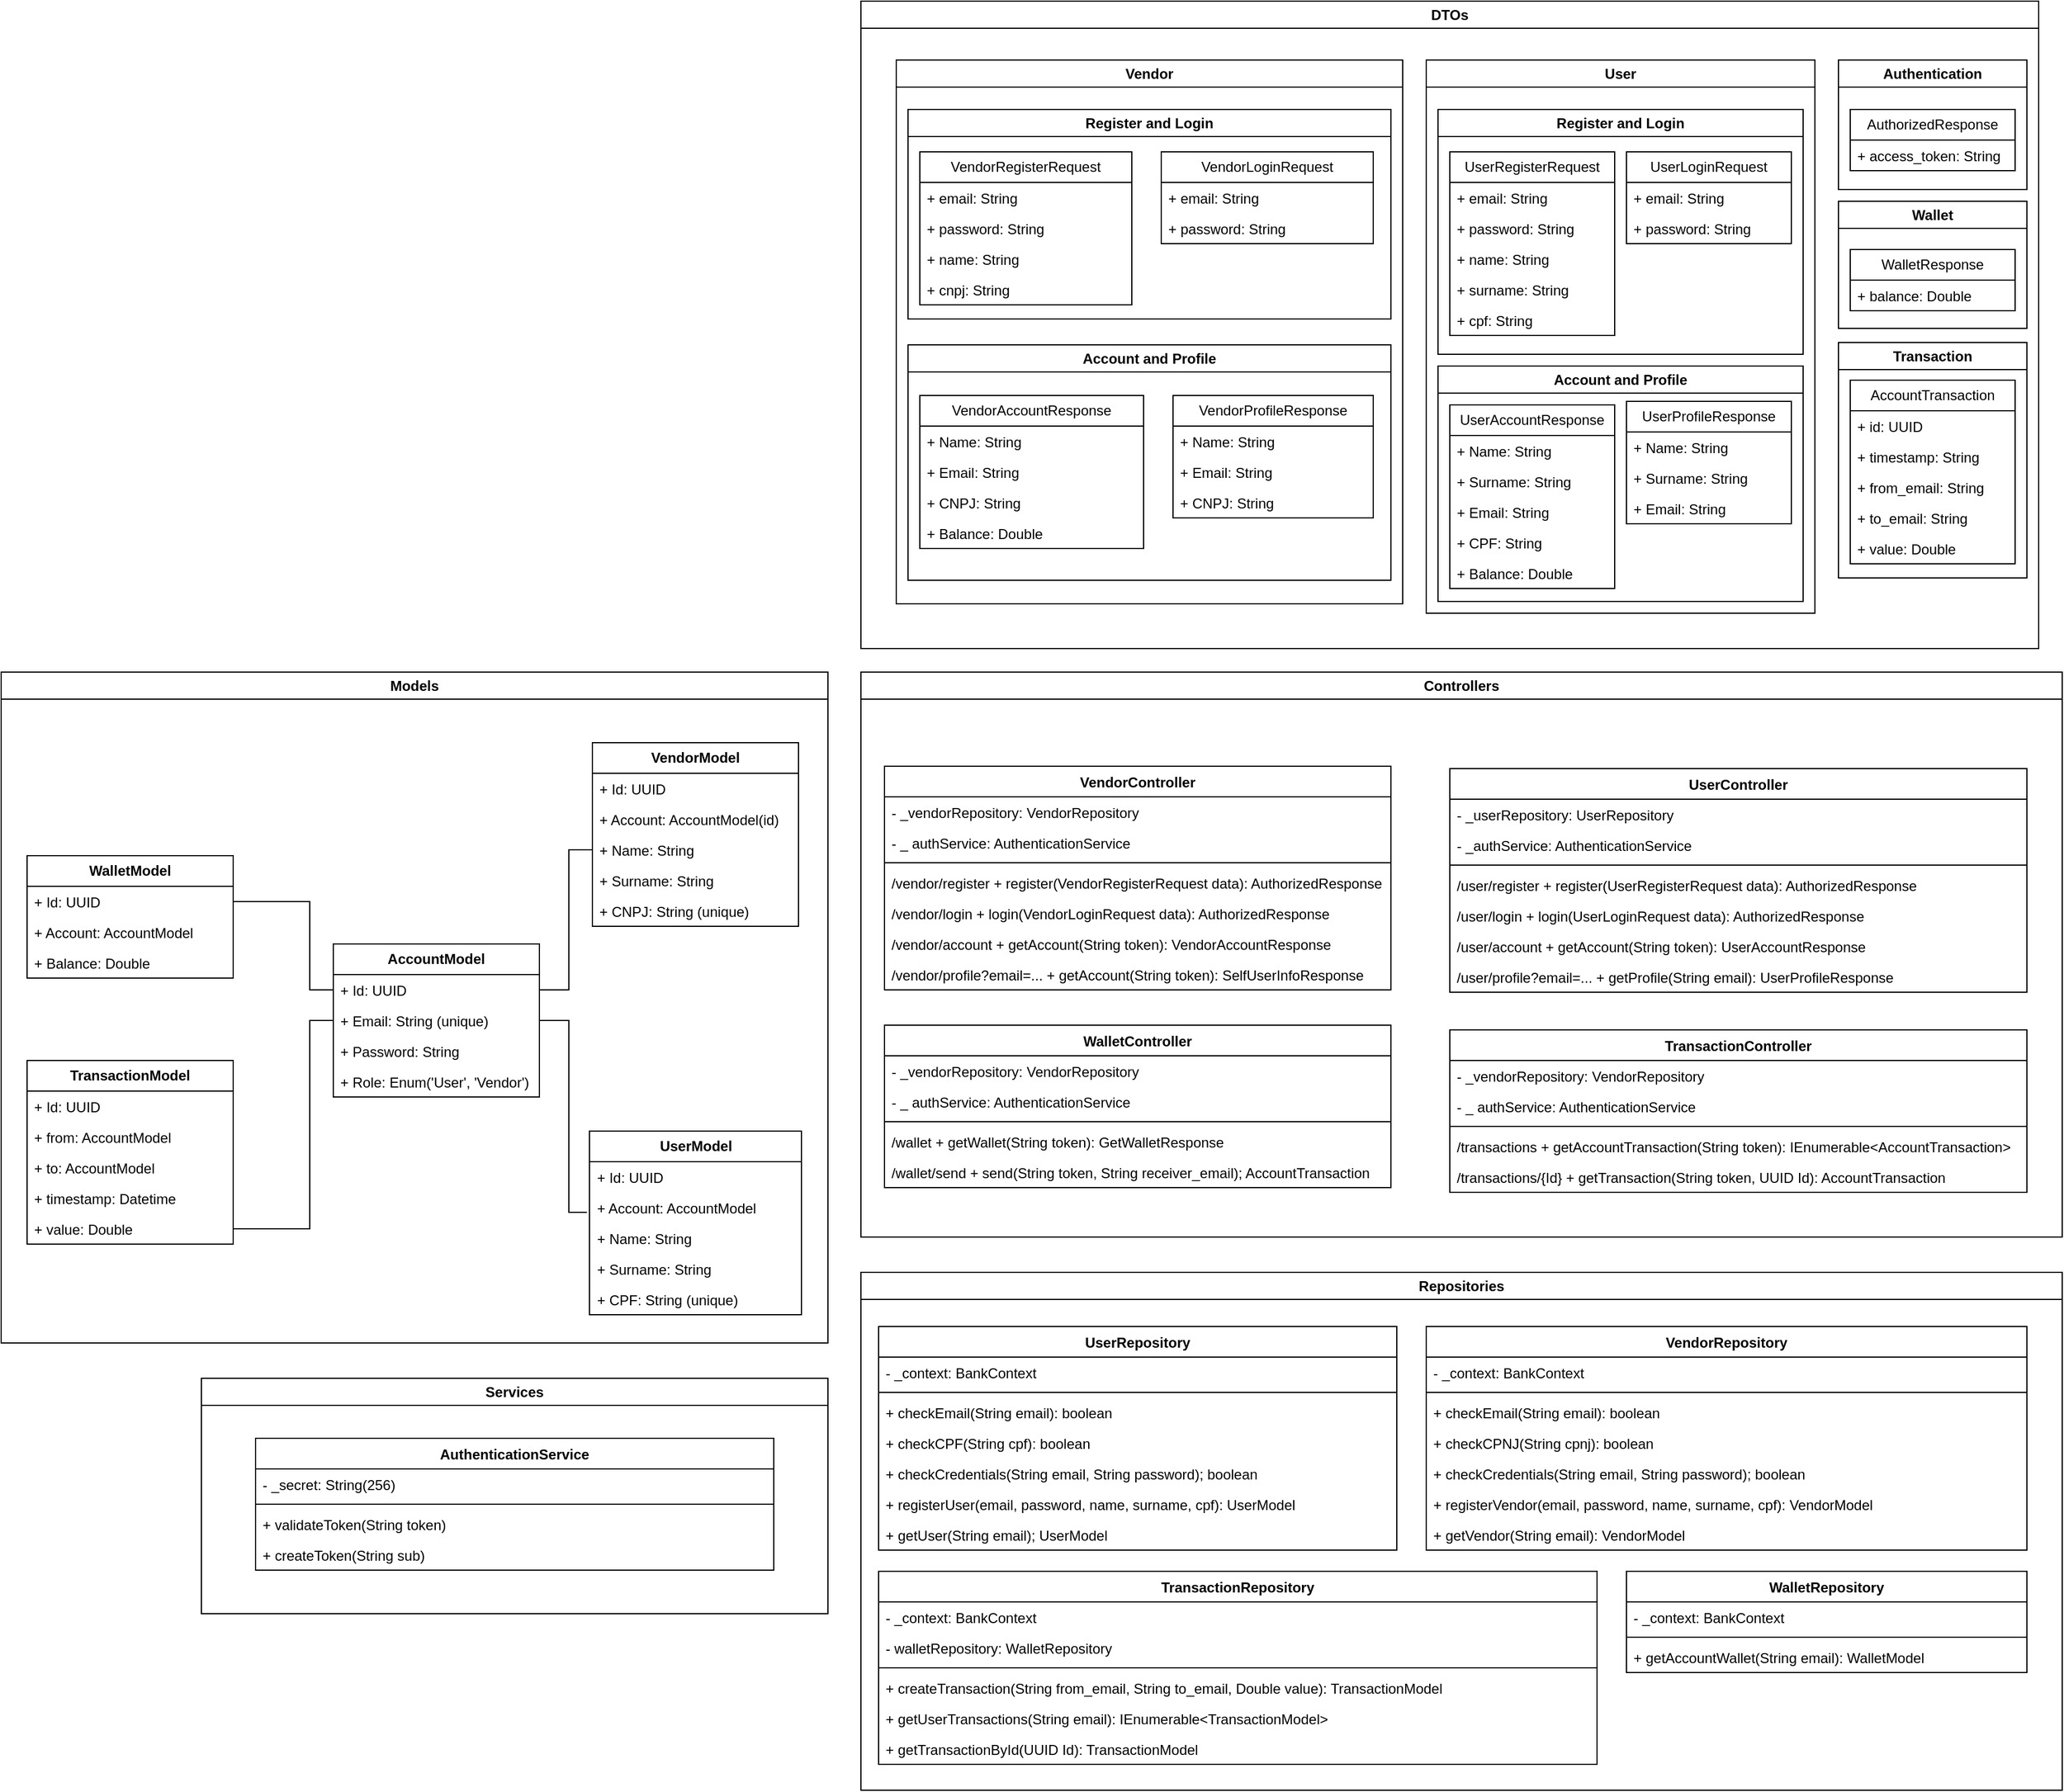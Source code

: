<mxfile version="21.6.8" type="device" pages="2">
  <diagram name="Diagrama de Classes" id="ngl0gjMuGfaUU38CFePH">
    <mxGraphModel dx="1405" dy="2053" grid="1" gridSize="10" guides="1" tooltips="1" connect="1" arrows="1" fold="1" page="1" pageScale="1" pageWidth="850" pageHeight="1100" math="0" shadow="0">
      <root>
        <mxCell id="0" />
        <mxCell id="1" parent="0" />
        <mxCell id="ARnskR8pDqM0fGa65jlr-1" value="Models" style="swimlane;whiteSpace=wrap;html=1;" vertex="1" parent="1">
          <mxGeometry width="702" height="570" as="geometry" />
        </mxCell>
        <mxCell id="XI_82im416aHBQOpDPMO-56" value="&lt;b&gt;WalletModel&lt;/b&gt;" style="swimlane;fontStyle=0;childLayout=stackLayout;horizontal=1;startSize=26;fillColor=none;horizontalStack=0;resizeParent=1;resizeParentMax=0;resizeLast=0;collapsible=1;marginBottom=0;whiteSpace=wrap;html=1;" vertex="1" parent="ARnskR8pDqM0fGa65jlr-1">
          <mxGeometry x="22" y="156" width="175" height="104" as="geometry" />
        </mxCell>
        <mxCell id="XI_82im416aHBQOpDPMO-57" value="+ Id: UUID" style="text;strokeColor=none;fillColor=none;align=left;verticalAlign=top;spacingLeft=4;spacingRight=4;overflow=hidden;rotatable=0;points=[[0,0.5],[1,0.5]];portConstraint=eastwest;whiteSpace=wrap;html=1;" vertex="1" parent="XI_82im416aHBQOpDPMO-56">
          <mxGeometry y="26" width="175" height="26" as="geometry" />
        </mxCell>
        <mxCell id="T8ugiKve7yU63Buu25bj-2" value="+ Account: AccountModel" style="text;strokeColor=none;fillColor=none;align=left;verticalAlign=top;spacingLeft=4;spacingRight=4;overflow=hidden;rotatable=0;points=[[0,0.5],[1,0.5]];portConstraint=eastwest;whiteSpace=wrap;html=1;" vertex="1" parent="XI_82im416aHBQOpDPMO-56">
          <mxGeometry y="52" width="175" height="26" as="geometry" />
        </mxCell>
        <mxCell id="XI_82im416aHBQOpDPMO-58" value="+ Balance: Double" style="text;strokeColor=none;fillColor=none;align=left;verticalAlign=top;spacingLeft=4;spacingRight=4;overflow=hidden;rotatable=0;points=[[0,0.5],[1,0.5]];portConstraint=eastwest;whiteSpace=wrap;html=1;" vertex="1" parent="XI_82im416aHBQOpDPMO-56">
          <mxGeometry y="78" width="175" height="26" as="geometry" />
        </mxCell>
        <mxCell id="GAyg5da-UqM8yL1oeqvc-9" value="&lt;b&gt;AccountModel&lt;/b&gt;" style="swimlane;fontStyle=0;childLayout=stackLayout;horizontal=1;startSize=26;fillColor=none;horizontalStack=0;resizeParent=1;resizeParentMax=0;resizeLast=0;collapsible=1;marginBottom=0;whiteSpace=wrap;html=1;" parent="ARnskR8pDqM0fGa65jlr-1" vertex="1">
          <mxGeometry x="282" y="231" width="175" height="130" as="geometry" />
        </mxCell>
        <mxCell id="GAyg5da-UqM8yL1oeqvc-14" value="+ Id: UUID" style="text;strokeColor=none;fillColor=none;align=left;verticalAlign=top;spacingLeft=4;spacingRight=4;overflow=hidden;rotatable=0;points=[[0,0.5],[1,0.5]];portConstraint=eastwest;whiteSpace=wrap;html=1;" parent="GAyg5da-UqM8yL1oeqvc-9" vertex="1">
          <mxGeometry y="26" width="175" height="26" as="geometry" />
        </mxCell>
        <mxCell id="GAyg5da-UqM8yL1oeqvc-10" value="+ Email: String (unique)" style="text;strokeColor=none;fillColor=none;align=left;verticalAlign=top;spacingLeft=4;spacingRight=4;overflow=hidden;rotatable=0;points=[[0,0.5],[1,0.5]];portConstraint=eastwest;whiteSpace=wrap;html=1;" parent="GAyg5da-UqM8yL1oeqvc-9" vertex="1">
          <mxGeometry y="52" width="175" height="26" as="geometry" />
        </mxCell>
        <mxCell id="GAyg5da-UqM8yL1oeqvc-11" value="+ Password: String" style="text;strokeColor=none;fillColor=none;align=left;verticalAlign=top;spacingLeft=4;spacingRight=4;overflow=hidden;rotatable=0;points=[[0,0.5],[1,0.5]];portConstraint=eastwest;whiteSpace=wrap;html=1;" parent="GAyg5da-UqM8yL1oeqvc-9" vertex="1">
          <mxGeometry y="78" width="175" height="26" as="geometry" />
        </mxCell>
        <mxCell id="GAyg5da-UqM8yL1oeqvc-31" value="+ Role: Enum(&#39;User&#39;, &#39;Vendor&#39;)" style="text;strokeColor=none;fillColor=none;align=left;verticalAlign=top;spacingLeft=4;spacingRight=4;overflow=hidden;rotatable=0;points=[[0,0.5],[1,0.5]];portConstraint=eastwest;whiteSpace=wrap;html=1;" parent="GAyg5da-UqM8yL1oeqvc-9" vertex="1">
          <mxGeometry y="104" width="175" height="26" as="geometry" />
        </mxCell>
        <mxCell id="GAyg5da-UqM8yL1oeqvc-5" value="&lt;b&gt;VendorModel&lt;/b&gt;" style="swimlane;fontStyle=0;childLayout=stackLayout;horizontal=1;startSize=26;fillColor=none;horizontalStack=0;resizeParent=1;resizeParentMax=0;resizeLast=0;collapsible=1;marginBottom=0;whiteSpace=wrap;html=1;" parent="ARnskR8pDqM0fGa65jlr-1" vertex="1">
          <mxGeometry x="502" y="60" width="175" height="156" as="geometry" />
        </mxCell>
        <mxCell id="GAyg5da-UqM8yL1oeqvc-6" value="+ Id: UUID" style="text;strokeColor=none;fillColor=none;align=left;verticalAlign=top;spacingLeft=4;spacingRight=4;overflow=hidden;rotatable=0;points=[[0,0.5],[1,0.5]];portConstraint=eastwest;whiteSpace=wrap;html=1;" parent="GAyg5da-UqM8yL1oeqvc-5" vertex="1">
          <mxGeometry y="26" width="175" height="26" as="geometry" />
        </mxCell>
        <mxCell id="T8ugiKve7yU63Buu25bj-1" value="+ Account: AccountModel(id)" style="text;strokeColor=none;fillColor=none;align=left;verticalAlign=top;spacingLeft=4;spacingRight=4;overflow=hidden;rotatable=0;points=[[0,0.5],[1,0.5]];portConstraint=eastwest;whiteSpace=wrap;html=1;" vertex="1" parent="GAyg5da-UqM8yL1oeqvc-5">
          <mxGeometry y="52" width="175" height="26" as="geometry" />
        </mxCell>
        <mxCell id="GAyg5da-UqM8yL1oeqvc-7" value="+ Name: String" style="text;strokeColor=none;fillColor=none;align=left;verticalAlign=top;spacingLeft=4;spacingRight=4;overflow=hidden;rotatable=0;points=[[0,0.5],[1,0.5]];portConstraint=eastwest;whiteSpace=wrap;html=1;" parent="GAyg5da-UqM8yL1oeqvc-5" vertex="1">
          <mxGeometry y="78" width="175" height="26" as="geometry" />
        </mxCell>
        <mxCell id="1rK3QtfDN55P8oaPxouS-2" value="+ Surname: String" style="text;strokeColor=none;fillColor=none;align=left;verticalAlign=top;spacingLeft=4;spacingRight=4;overflow=hidden;rotatable=0;points=[[0,0.5],[1,0.5]];portConstraint=eastwest;whiteSpace=wrap;html=1;" vertex="1" parent="GAyg5da-UqM8yL1oeqvc-5">
          <mxGeometry y="104" width="175" height="26" as="geometry" />
        </mxCell>
        <mxCell id="GAyg5da-UqM8yL1oeqvc-18" value="+ CNPJ: String (unique)" style="text;strokeColor=none;fillColor=none;align=left;verticalAlign=top;spacingLeft=4;spacingRight=4;overflow=hidden;rotatable=0;points=[[0,0.5],[1,0.5]];portConstraint=eastwest;whiteSpace=wrap;html=1;" parent="GAyg5da-UqM8yL1oeqvc-5" vertex="1">
          <mxGeometry y="130" width="175" height="26" as="geometry" />
        </mxCell>
        <mxCell id="GAyg5da-UqM8yL1oeqvc-1" value="&lt;b&gt;UserModel&lt;/b&gt;" style="swimlane;fontStyle=0;childLayout=stackLayout;horizontal=1;startSize=26;fillColor=none;horizontalStack=0;resizeParent=1;resizeParentMax=0;resizeLast=0;collapsible=1;marginBottom=0;whiteSpace=wrap;html=1;" parent="ARnskR8pDqM0fGa65jlr-1" vertex="1">
          <mxGeometry x="499.5" y="390" width="180" height="156" as="geometry" />
        </mxCell>
        <mxCell id="GAyg5da-UqM8yL1oeqvc-2" value="+ Id: UUID" style="text;strokeColor=none;fillColor=none;align=left;verticalAlign=top;spacingLeft=4;spacingRight=4;overflow=hidden;rotatable=0;points=[[0,0.5],[1,0.5]];portConstraint=eastwest;whiteSpace=wrap;html=1;" parent="GAyg5da-UqM8yL1oeqvc-1" vertex="1">
          <mxGeometry y="26" width="180" height="26" as="geometry" />
        </mxCell>
        <mxCell id="GAyg5da-UqM8yL1oeqvc-28" value="+ Account: AccountModel" style="text;strokeColor=none;fillColor=none;align=left;verticalAlign=top;spacingLeft=4;spacingRight=4;overflow=hidden;rotatable=0;points=[[0,0.5],[1,0.5]];portConstraint=eastwest;whiteSpace=wrap;html=1;" parent="GAyg5da-UqM8yL1oeqvc-1" vertex="1">
          <mxGeometry y="52" width="180" height="26" as="geometry" />
        </mxCell>
        <mxCell id="GAyg5da-UqM8yL1oeqvc-3" value="+ Name: String" style="text;strokeColor=none;fillColor=none;align=left;verticalAlign=top;spacingLeft=4;spacingRight=4;overflow=hidden;rotatable=0;points=[[0,0.5],[1,0.5]];portConstraint=eastwest;whiteSpace=wrap;html=1;" parent="GAyg5da-UqM8yL1oeqvc-1" vertex="1">
          <mxGeometry y="78" width="180" height="26" as="geometry" />
        </mxCell>
        <mxCell id="GAyg5da-UqM8yL1oeqvc-4" value="+ Surname: String" style="text;strokeColor=none;fillColor=none;align=left;verticalAlign=top;spacingLeft=4;spacingRight=4;overflow=hidden;rotatable=0;points=[[0,0.5],[1,0.5]];portConstraint=eastwest;whiteSpace=wrap;html=1;" parent="GAyg5da-UqM8yL1oeqvc-1" vertex="1">
          <mxGeometry y="104" width="180" height="26" as="geometry" />
        </mxCell>
        <mxCell id="GAyg5da-UqM8yL1oeqvc-17" value="+ CPF: String (unique)" style="text;strokeColor=none;fillColor=none;align=left;verticalAlign=top;spacingLeft=4;spacingRight=4;overflow=hidden;rotatable=0;points=[[0,0.5],[1,0.5]];portConstraint=eastwest;whiteSpace=wrap;html=1;" parent="GAyg5da-UqM8yL1oeqvc-1" vertex="1">
          <mxGeometry y="130" width="180" height="26" as="geometry" />
        </mxCell>
        <mxCell id="GAyg5da-UqM8yL1oeqvc-19" value="&lt;b&gt;TransactionModel&lt;/b&gt;" style="swimlane;fontStyle=0;childLayout=stackLayout;horizontal=1;startSize=26;fillColor=none;horizontalStack=0;resizeParent=1;resizeParentMax=0;resizeLast=0;collapsible=1;marginBottom=0;whiteSpace=wrap;html=1;" parent="ARnskR8pDqM0fGa65jlr-1" vertex="1">
          <mxGeometry x="22" y="330" width="175" height="156" as="geometry" />
        </mxCell>
        <mxCell id="GAyg5da-UqM8yL1oeqvc-20" value="+ Id: UUID" style="text;strokeColor=none;fillColor=none;align=left;verticalAlign=top;spacingLeft=4;spacingRight=4;overflow=hidden;rotatable=0;points=[[0,0.5],[1,0.5]];portConstraint=eastwest;whiteSpace=wrap;html=1;" parent="GAyg5da-UqM8yL1oeqvc-19" vertex="1">
          <mxGeometry y="26" width="175" height="26" as="geometry" />
        </mxCell>
        <mxCell id="GAyg5da-UqM8yL1oeqvc-21" value="+ from: AccountModel" style="text;strokeColor=none;fillColor=none;align=left;verticalAlign=top;spacingLeft=4;spacingRight=4;overflow=hidden;rotatable=0;points=[[0,0.5],[1,0.5]];portConstraint=eastwest;whiteSpace=wrap;html=1;" parent="GAyg5da-UqM8yL1oeqvc-19" vertex="1">
          <mxGeometry y="52" width="175" height="26" as="geometry" />
        </mxCell>
        <mxCell id="GAyg5da-UqM8yL1oeqvc-22" value="+ to: AccountModel" style="text;strokeColor=none;fillColor=none;align=left;verticalAlign=top;spacingLeft=4;spacingRight=4;overflow=hidden;rotatable=0;points=[[0,0.5],[1,0.5]];portConstraint=eastwest;whiteSpace=wrap;html=1;" parent="GAyg5da-UqM8yL1oeqvc-19" vertex="1">
          <mxGeometry y="78" width="175" height="26" as="geometry" />
        </mxCell>
        <mxCell id="GAyg5da-UqM8yL1oeqvc-33" value="+ timestamp: Datetime" style="text;strokeColor=none;fillColor=none;align=left;verticalAlign=top;spacingLeft=4;spacingRight=4;overflow=hidden;rotatable=0;points=[[0,0.5],[1,0.5]];portConstraint=eastwest;whiteSpace=wrap;html=1;" parent="GAyg5da-UqM8yL1oeqvc-19" vertex="1">
          <mxGeometry y="104" width="175" height="26" as="geometry" />
        </mxCell>
        <mxCell id="GAyg5da-UqM8yL1oeqvc-23" value="+ value: Double" style="text;strokeColor=none;fillColor=none;align=left;verticalAlign=top;spacingLeft=4;spacingRight=4;overflow=hidden;rotatable=0;points=[[0,0.5],[1,0.5]];portConstraint=eastwest;whiteSpace=wrap;html=1;" parent="GAyg5da-UqM8yL1oeqvc-19" vertex="1">
          <mxGeometry y="130" width="175" height="26" as="geometry" />
        </mxCell>
        <mxCell id="T8ugiKve7yU63Buu25bj-4" value="" style="endArrow=none;html=1;rounded=0;exitX=1;exitY=0.5;exitDx=0;exitDy=0;entryX=0;entryY=0.5;entryDx=0;entryDy=0;" edge="1" parent="ARnskR8pDqM0fGa65jlr-1" source="XI_82im416aHBQOpDPMO-57" target="GAyg5da-UqM8yL1oeqvc-14">
          <mxGeometry width="50" height="50" relative="1" as="geometry">
            <mxPoint x="412" y="220" as="sourcePoint" />
            <mxPoint x="462" y="170" as="targetPoint" />
            <Array as="points">
              <mxPoint x="262" y="195" />
              <mxPoint x="262" y="270" />
            </Array>
          </mxGeometry>
        </mxCell>
        <mxCell id="T8ugiKve7yU63Buu25bj-5" value="" style="endArrow=none;html=1;rounded=0;exitX=1;exitY=0.5;exitDx=0;exitDy=0;entryX=0;entryY=0.5;entryDx=0;entryDy=0;" edge="1" parent="ARnskR8pDqM0fGa65jlr-1" source="GAyg5da-UqM8yL1oeqvc-23" target="GAyg5da-UqM8yL1oeqvc-10">
          <mxGeometry width="50" height="50" relative="1" as="geometry">
            <mxPoint x="352" y="320" as="sourcePoint" />
            <mxPoint x="402" y="270" as="targetPoint" />
            <Array as="points">
              <mxPoint x="262" y="473" />
              <mxPoint x="262" y="296" />
            </Array>
          </mxGeometry>
        </mxCell>
        <mxCell id="T8ugiKve7yU63Buu25bj-6" value="" style="endArrow=none;html=1;rounded=0;entryX=0;entryY=0.5;entryDx=0;entryDy=0;exitX=1;exitY=0.5;exitDx=0;exitDy=0;" edge="1" parent="ARnskR8pDqM0fGa65jlr-1" source="GAyg5da-UqM8yL1oeqvc-14" target="GAyg5da-UqM8yL1oeqvc-7">
          <mxGeometry width="50" height="50" relative="1" as="geometry">
            <mxPoint x="402" y="290" as="sourcePoint" />
            <mxPoint x="452" y="240" as="targetPoint" />
            <Array as="points">
              <mxPoint x="482" y="270" />
              <mxPoint x="482" y="151" />
            </Array>
          </mxGeometry>
        </mxCell>
        <mxCell id="T8ugiKve7yU63Buu25bj-7" value="" style="endArrow=none;html=1;rounded=0;entryX=-0.012;entryY=0.654;entryDx=0;entryDy=0;entryPerimeter=0;exitX=1;exitY=0.5;exitDx=0;exitDy=0;" edge="1" parent="ARnskR8pDqM0fGa65jlr-1" source="GAyg5da-UqM8yL1oeqvc-10" target="GAyg5da-UqM8yL1oeqvc-28">
          <mxGeometry width="50" height="50" relative="1" as="geometry">
            <mxPoint x="402" y="290" as="sourcePoint" />
            <mxPoint x="452" y="240" as="targetPoint" />
            <Array as="points">
              <mxPoint x="482" y="296" />
              <mxPoint x="482" y="459" />
            </Array>
          </mxGeometry>
        </mxCell>
        <mxCell id="A7tGTZ2SooI6pzXpOJpw-47" value="VendorController" style="swimlane;fontStyle=1;align=center;verticalAlign=top;childLayout=stackLayout;horizontal=1;startSize=26;horizontalStack=0;resizeParent=1;resizeParentMax=0;resizeLast=0;collapsible=1;marginBottom=0;whiteSpace=wrap;html=1;" vertex="1" parent="1">
          <mxGeometry x="750" y="80" width="430" height="190" as="geometry" />
        </mxCell>
        <mxCell id="A7tGTZ2SooI6pzXpOJpw-48" value="- _vendorRepository: VendorRepository" style="text;strokeColor=none;fillColor=none;align=left;verticalAlign=top;spacingLeft=4;spacingRight=4;overflow=hidden;rotatable=0;points=[[0,0.5],[1,0.5]];portConstraint=eastwest;whiteSpace=wrap;html=1;" vertex="1" parent="A7tGTZ2SooI6pzXpOJpw-47">
          <mxGeometry y="26" width="430" height="26" as="geometry" />
        </mxCell>
        <mxCell id="A7tGTZ2SooI6pzXpOJpw-79" value="- _ authService: AuthenticationService" style="text;strokeColor=none;fillColor=none;align=left;verticalAlign=top;spacingLeft=4;spacingRight=4;overflow=hidden;rotatable=0;points=[[0,0.5],[1,0.5]];portConstraint=eastwest;whiteSpace=wrap;html=1;" vertex="1" parent="A7tGTZ2SooI6pzXpOJpw-47">
          <mxGeometry y="52" width="430" height="26" as="geometry" />
        </mxCell>
        <mxCell id="A7tGTZ2SooI6pzXpOJpw-49" value="" style="line;strokeWidth=1;fillColor=none;align=left;verticalAlign=middle;spacingTop=-1;spacingLeft=3;spacingRight=3;rotatable=0;labelPosition=right;points=[];portConstraint=eastwest;strokeColor=inherit;" vertex="1" parent="A7tGTZ2SooI6pzXpOJpw-47">
          <mxGeometry y="78" width="430" height="8" as="geometry" />
        </mxCell>
        <mxCell id="A7tGTZ2SooI6pzXpOJpw-50" value="/vendor/register + register(VendorRegisterRequest data): AuthorizedResponse&amp;nbsp;" style="text;strokeColor=none;fillColor=none;align=left;verticalAlign=top;spacingLeft=4;spacingRight=4;overflow=hidden;rotatable=0;points=[[0,0.5],[1,0.5]];portConstraint=eastwest;whiteSpace=wrap;html=1;" vertex="1" parent="A7tGTZ2SooI6pzXpOJpw-47">
          <mxGeometry y="86" width="430" height="26" as="geometry" />
        </mxCell>
        <mxCell id="A7tGTZ2SooI6pzXpOJpw-51" value="/vendor/login + login(VendorLoginRequest data): AuthorizedResponse&amp;nbsp;" style="text;strokeColor=none;fillColor=none;align=left;verticalAlign=top;spacingLeft=4;spacingRight=4;overflow=hidden;rotatable=0;points=[[0,0.5],[1,0.5]];portConstraint=eastwest;whiteSpace=wrap;html=1;" vertex="1" parent="A7tGTZ2SooI6pzXpOJpw-47">
          <mxGeometry y="112" width="430" height="26" as="geometry" />
        </mxCell>
        <mxCell id="XI_82im416aHBQOpDPMO-1" value="/vendor/account + getAccount(String token):&amp;nbsp;VendorAccountResponse" style="text;strokeColor=none;fillColor=none;align=left;verticalAlign=top;spacingLeft=4;spacingRight=4;overflow=hidden;rotatable=0;points=[[0,0.5],[1,0.5]];portConstraint=eastwest;whiteSpace=wrap;html=1;" vertex="1" parent="A7tGTZ2SooI6pzXpOJpw-47">
          <mxGeometry y="138" width="430" height="26" as="geometry" />
        </mxCell>
        <mxCell id="XI_82im416aHBQOpDPMO-3" value="/vendor/profile?email=... + getAccount(String token): SelfUserInfoResponse" style="text;strokeColor=none;fillColor=none;align=left;verticalAlign=top;spacingLeft=4;spacingRight=4;overflow=hidden;rotatable=0;points=[[0,0.5],[1,0.5]];portConstraint=eastwest;whiteSpace=wrap;html=1;" vertex="1" parent="A7tGTZ2SooI6pzXpOJpw-47">
          <mxGeometry y="164" width="430" height="26" as="geometry" />
        </mxCell>
        <mxCell id="A7tGTZ2SooI6pzXpOJpw-87" value="WalletController" style="swimlane;fontStyle=1;align=center;verticalAlign=top;childLayout=stackLayout;horizontal=1;startSize=26;horizontalStack=0;resizeParent=1;resizeParentMax=0;resizeLast=0;collapsible=1;marginBottom=0;whiteSpace=wrap;html=1;" vertex="1" parent="1">
          <mxGeometry x="750" y="300" width="430" height="138" as="geometry" />
        </mxCell>
        <mxCell id="A7tGTZ2SooI6pzXpOJpw-88" value="- _vendorRepository: VendorRepository" style="text;strokeColor=none;fillColor=none;align=left;verticalAlign=top;spacingLeft=4;spacingRight=4;overflow=hidden;rotatable=0;points=[[0,0.5],[1,0.5]];portConstraint=eastwest;whiteSpace=wrap;html=1;" vertex="1" parent="A7tGTZ2SooI6pzXpOJpw-87">
          <mxGeometry y="26" width="430" height="26" as="geometry" />
        </mxCell>
        <mxCell id="A7tGTZ2SooI6pzXpOJpw-89" value="- _ authService: AuthenticationService" style="text;strokeColor=none;fillColor=none;align=left;verticalAlign=top;spacingLeft=4;spacingRight=4;overflow=hidden;rotatable=0;points=[[0,0.5],[1,0.5]];portConstraint=eastwest;whiteSpace=wrap;html=1;" vertex="1" parent="A7tGTZ2SooI6pzXpOJpw-87">
          <mxGeometry y="52" width="430" height="26" as="geometry" />
        </mxCell>
        <mxCell id="A7tGTZ2SooI6pzXpOJpw-90" value="" style="line;strokeWidth=1;fillColor=none;align=left;verticalAlign=middle;spacingTop=-1;spacingLeft=3;spacingRight=3;rotatable=0;labelPosition=right;points=[];portConstraint=eastwest;strokeColor=inherit;" vertex="1" parent="A7tGTZ2SooI6pzXpOJpw-87">
          <mxGeometry y="78" width="430" height="8" as="geometry" />
        </mxCell>
        <mxCell id="A7tGTZ2SooI6pzXpOJpw-91" value="/wallet + getWallet(String token): GetWalletResponse" style="text;strokeColor=none;fillColor=none;align=left;verticalAlign=top;spacingLeft=4;spacingRight=4;overflow=hidden;rotatable=0;points=[[0,0.5],[1,0.5]];portConstraint=eastwest;whiteSpace=wrap;html=1;" vertex="1" parent="A7tGTZ2SooI6pzXpOJpw-87">
          <mxGeometry y="86" width="430" height="26" as="geometry" />
        </mxCell>
        <mxCell id="A7tGTZ2SooI6pzXpOJpw-92" value="/wallet/send + send(String token, String receiver_email); AccountTransaction" style="text;strokeColor=none;fillColor=none;align=left;verticalAlign=top;spacingLeft=4;spacingRight=4;overflow=hidden;rotatable=0;points=[[0,0.5],[1,0.5]];portConstraint=eastwest;whiteSpace=wrap;html=1;" vertex="1" parent="A7tGTZ2SooI6pzXpOJpw-87">
          <mxGeometry y="112" width="430" height="26" as="geometry" />
        </mxCell>
        <mxCell id="1rK3QtfDN55P8oaPxouS-1" value="Controllers" style="swimlane;whiteSpace=wrap;html=1;" vertex="1" parent="1">
          <mxGeometry x="730" width="1020" height="480" as="geometry" />
        </mxCell>
        <mxCell id="XI_82im416aHBQOpDPMO-27" value="TransactionController" style="swimlane;fontStyle=1;align=center;verticalAlign=top;childLayout=stackLayout;horizontal=1;startSize=26;horizontalStack=0;resizeParent=1;resizeParentMax=0;resizeLast=0;collapsible=1;marginBottom=0;whiteSpace=wrap;html=1;" vertex="1" parent="1rK3QtfDN55P8oaPxouS-1">
          <mxGeometry x="500" y="304" width="490" height="138" as="geometry" />
        </mxCell>
        <mxCell id="XI_82im416aHBQOpDPMO-28" value="- _vendorRepository: VendorRepository" style="text;strokeColor=none;fillColor=none;align=left;verticalAlign=top;spacingLeft=4;spacingRight=4;overflow=hidden;rotatable=0;points=[[0,0.5],[1,0.5]];portConstraint=eastwest;whiteSpace=wrap;html=1;" vertex="1" parent="XI_82im416aHBQOpDPMO-27">
          <mxGeometry y="26" width="490" height="26" as="geometry" />
        </mxCell>
        <mxCell id="XI_82im416aHBQOpDPMO-29" value="- _ authService: AuthenticationService" style="text;strokeColor=none;fillColor=none;align=left;verticalAlign=top;spacingLeft=4;spacingRight=4;overflow=hidden;rotatable=0;points=[[0,0.5],[1,0.5]];portConstraint=eastwest;whiteSpace=wrap;html=1;" vertex="1" parent="XI_82im416aHBQOpDPMO-27">
          <mxGeometry y="52" width="490" height="26" as="geometry" />
        </mxCell>
        <mxCell id="XI_82im416aHBQOpDPMO-30" value="" style="line;strokeWidth=1;fillColor=none;align=left;verticalAlign=middle;spacingTop=-1;spacingLeft=3;spacingRight=3;rotatable=0;labelPosition=right;points=[];portConstraint=eastwest;strokeColor=inherit;" vertex="1" parent="XI_82im416aHBQOpDPMO-27">
          <mxGeometry y="78" width="490" height="8" as="geometry" />
        </mxCell>
        <mxCell id="XI_82im416aHBQOpDPMO-31" value="/transactions + getAccountTransaction(String token): IEnumerable&amp;lt;AccountTransaction&amp;gt;" style="text;strokeColor=none;fillColor=none;align=left;verticalAlign=top;spacingLeft=4;spacingRight=4;overflow=hidden;rotatable=0;points=[[0,0.5],[1,0.5]];portConstraint=eastwest;whiteSpace=wrap;html=1;" vertex="1" parent="XI_82im416aHBQOpDPMO-27">
          <mxGeometry y="86" width="490" height="26" as="geometry" />
        </mxCell>
        <mxCell id="XI_82im416aHBQOpDPMO-32" value="/transactions/{Id} + getTransaction(String token, UUID Id): AccountTransaction" style="text;strokeColor=none;fillColor=none;align=left;verticalAlign=top;spacingLeft=4;spacingRight=4;overflow=hidden;rotatable=0;points=[[0,0.5],[1,0.5]];portConstraint=eastwest;whiteSpace=wrap;html=1;" vertex="1" parent="XI_82im416aHBQOpDPMO-27">
          <mxGeometry y="112" width="490" height="26" as="geometry" />
        </mxCell>
        <mxCell id="A7tGTZ2SooI6pzXpOJpw-5" value="UserController" style="swimlane;fontStyle=1;align=center;verticalAlign=top;childLayout=stackLayout;horizontal=1;startSize=26;horizontalStack=0;resizeParent=1;resizeParentMax=0;resizeLast=0;collapsible=1;marginBottom=0;whiteSpace=wrap;html=1;" vertex="1" parent="1rK3QtfDN55P8oaPxouS-1">
          <mxGeometry x="500" y="82" width="490" height="190" as="geometry">
            <mxRectangle x="890" y="290" width="120" height="30" as="alternateBounds" />
          </mxGeometry>
        </mxCell>
        <mxCell id="A7tGTZ2SooI6pzXpOJpw-6" value="- _userRepository: UserRepository&amp;nbsp;" style="text;strokeColor=none;fillColor=none;align=left;verticalAlign=top;spacingLeft=4;spacingRight=4;overflow=hidden;rotatable=0;points=[[0,0.5],[1,0.5]];portConstraint=eastwest;whiteSpace=wrap;html=1;" vertex="1" parent="A7tGTZ2SooI6pzXpOJpw-5">
          <mxGeometry y="26" width="490" height="26" as="geometry" />
        </mxCell>
        <mxCell id="A7tGTZ2SooI6pzXpOJpw-78" value="- _authService: AuthenticationService" style="text;strokeColor=none;fillColor=none;align=left;verticalAlign=top;spacingLeft=4;spacingRight=4;overflow=hidden;rotatable=0;points=[[0,0.5],[1,0.5]];portConstraint=eastwest;whiteSpace=wrap;html=1;" vertex="1" parent="A7tGTZ2SooI6pzXpOJpw-5">
          <mxGeometry y="52" width="490" height="26" as="geometry" />
        </mxCell>
        <mxCell id="A7tGTZ2SooI6pzXpOJpw-7" value="" style="line;strokeWidth=1;fillColor=none;align=left;verticalAlign=middle;spacingTop=-1;spacingLeft=3;spacingRight=3;rotatable=0;labelPosition=right;points=[];portConstraint=eastwest;strokeColor=inherit;" vertex="1" parent="A7tGTZ2SooI6pzXpOJpw-5">
          <mxGeometry y="78" width="490" height="8" as="geometry" />
        </mxCell>
        <mxCell id="A7tGTZ2SooI6pzXpOJpw-93" value="/user/register + register(UserRegisterRequest&amp;nbsp;data): AuthorizedResponse&amp;nbsp;" style="text;strokeColor=none;fillColor=none;align=left;verticalAlign=top;spacingLeft=4;spacingRight=4;overflow=hidden;rotatable=0;points=[[0,0.5],[1,0.5]];portConstraint=eastwest;whiteSpace=wrap;html=1;" vertex="1" parent="A7tGTZ2SooI6pzXpOJpw-5">
          <mxGeometry y="86" width="490" height="26" as="geometry" />
        </mxCell>
        <mxCell id="A7tGTZ2SooI6pzXpOJpw-27" value="/user/login + login(UserLoginRequest data): AuthorizedResponse&amp;nbsp;" style="text;strokeColor=none;fillColor=none;align=left;verticalAlign=top;spacingLeft=4;spacingRight=4;overflow=hidden;rotatable=0;points=[[0,0.5],[1,0.5]];portConstraint=eastwest;whiteSpace=wrap;html=1;" vertex="1" parent="A7tGTZ2SooI6pzXpOJpw-5">
          <mxGeometry y="112" width="490" height="26" as="geometry" />
        </mxCell>
        <mxCell id="ALqTfeqSw3snPBG9le21-14" value="/user/account + getAccount(String token):&amp;nbsp;UserAccountResponse" style="text;strokeColor=none;fillColor=none;align=left;verticalAlign=top;spacingLeft=4;spacingRight=4;overflow=hidden;rotatable=0;points=[[0,0.5],[1,0.5]];portConstraint=eastwest;whiteSpace=wrap;html=1;" vertex="1" parent="A7tGTZ2SooI6pzXpOJpw-5">
          <mxGeometry y="138" width="490" height="26" as="geometry" />
        </mxCell>
        <mxCell id="XI_82im416aHBQOpDPMO-2" value="/user/profile?email=... + getProfile(String email): UserProfileResponse" style="text;strokeColor=none;fillColor=none;align=left;verticalAlign=top;spacingLeft=4;spacingRight=4;overflow=hidden;rotatable=0;points=[[0,0.5],[1,0.5]];portConstraint=eastwest;whiteSpace=wrap;html=1;" vertex="1" parent="A7tGTZ2SooI6pzXpOJpw-5">
          <mxGeometry y="164" width="490" height="26" as="geometry" />
        </mxCell>
        <mxCell id="1rK3QtfDN55P8oaPxouS-6" value="Repositories" style="swimlane;whiteSpace=wrap;html=1;" vertex="1" parent="1">
          <mxGeometry x="730" y="510" width="1020" height="440" as="geometry" />
        </mxCell>
        <mxCell id="A7tGTZ2SooI6pzXpOJpw-68" value="UserRepository" style="swimlane;fontStyle=1;align=center;verticalAlign=top;childLayout=stackLayout;horizontal=1;startSize=26;horizontalStack=0;resizeParent=1;resizeParentMax=0;resizeLast=0;collapsible=1;marginBottom=0;whiteSpace=wrap;html=1;" vertex="1" parent="1rK3QtfDN55P8oaPxouS-6">
          <mxGeometry x="15" y="46" width="440" height="190" as="geometry" />
        </mxCell>
        <mxCell id="A7tGTZ2SooI6pzXpOJpw-69" value="- _context: BankContext" style="text;strokeColor=none;fillColor=none;align=left;verticalAlign=top;spacingLeft=4;spacingRight=4;overflow=hidden;rotatable=0;points=[[0,0.5],[1,0.5]];portConstraint=eastwest;whiteSpace=wrap;html=1;" vertex="1" parent="A7tGTZ2SooI6pzXpOJpw-68">
          <mxGeometry y="26" width="440" height="26" as="geometry" />
        </mxCell>
        <mxCell id="A7tGTZ2SooI6pzXpOJpw-70" value="" style="line;strokeWidth=1;fillColor=none;align=left;verticalAlign=middle;spacingTop=-1;spacingLeft=3;spacingRight=3;rotatable=0;labelPosition=right;points=[];portConstraint=eastwest;strokeColor=inherit;" vertex="1" parent="A7tGTZ2SooI6pzXpOJpw-68">
          <mxGeometry y="52" width="440" height="8" as="geometry" />
        </mxCell>
        <mxCell id="XI_82im416aHBQOpDPMO-39" value="+ checkEmail(String email): boolean" style="text;strokeColor=none;fillColor=none;align=left;verticalAlign=top;spacingLeft=4;spacingRight=4;overflow=hidden;rotatable=0;points=[[0,0.5],[1,0.5]];portConstraint=eastwest;whiteSpace=wrap;html=1;" vertex="1" parent="A7tGTZ2SooI6pzXpOJpw-68">
          <mxGeometry y="60" width="440" height="26" as="geometry" />
        </mxCell>
        <mxCell id="XI_82im416aHBQOpDPMO-40" value="+ checkCPF(String cpf): boolean" style="text;strokeColor=none;fillColor=none;align=left;verticalAlign=top;spacingLeft=4;spacingRight=4;overflow=hidden;rotatable=0;points=[[0,0.5],[1,0.5]];portConstraint=eastwest;whiteSpace=wrap;html=1;" vertex="1" parent="A7tGTZ2SooI6pzXpOJpw-68">
          <mxGeometry y="86" width="440" height="26" as="geometry" />
        </mxCell>
        <mxCell id="A7tGTZ2SooI6pzXpOJpw-71" value="+ checkCredentials(String email, String password); boolean" style="text;strokeColor=none;fillColor=none;align=left;verticalAlign=top;spacingLeft=4;spacingRight=4;overflow=hidden;rotatable=0;points=[[0,0.5],[1,0.5]];portConstraint=eastwest;whiteSpace=wrap;html=1;" vertex="1" parent="A7tGTZ2SooI6pzXpOJpw-68">
          <mxGeometry y="112" width="440" height="26" as="geometry" />
        </mxCell>
        <mxCell id="A7tGTZ2SooI6pzXpOJpw-77" value="+ registerUser(email, password, name, surname, cpf): UserModel" style="text;strokeColor=none;fillColor=none;align=left;verticalAlign=top;spacingLeft=4;spacingRight=4;overflow=hidden;rotatable=0;points=[[0,0.5],[1,0.5]];portConstraint=eastwest;whiteSpace=wrap;html=1;" vertex="1" parent="A7tGTZ2SooI6pzXpOJpw-68">
          <mxGeometry y="138" width="440" height="26" as="geometry" />
        </mxCell>
        <mxCell id="XI_82im416aHBQOpDPMO-41" value="+ getUser(String email); UserModel" style="text;strokeColor=none;fillColor=none;align=left;verticalAlign=top;spacingLeft=4;spacingRight=4;overflow=hidden;rotatable=0;points=[[0,0.5],[1,0.5]];portConstraint=eastwest;whiteSpace=wrap;html=1;" vertex="1" parent="A7tGTZ2SooI6pzXpOJpw-68">
          <mxGeometry y="164" width="440" height="26" as="geometry" />
        </mxCell>
        <mxCell id="XI_82im416aHBQOpDPMO-42" value="VendorRepository" style="swimlane;fontStyle=1;align=center;verticalAlign=top;childLayout=stackLayout;horizontal=1;startSize=26;horizontalStack=0;resizeParent=1;resizeParentMax=0;resizeLast=0;collapsible=1;marginBottom=0;whiteSpace=wrap;html=1;" vertex="1" parent="1rK3QtfDN55P8oaPxouS-6">
          <mxGeometry x="480" y="46" width="510" height="190" as="geometry" />
        </mxCell>
        <mxCell id="XI_82im416aHBQOpDPMO-43" value="- _context: BankContext" style="text;strokeColor=none;fillColor=none;align=left;verticalAlign=top;spacingLeft=4;spacingRight=4;overflow=hidden;rotatable=0;points=[[0,0.5],[1,0.5]];portConstraint=eastwest;whiteSpace=wrap;html=1;" vertex="1" parent="XI_82im416aHBQOpDPMO-42">
          <mxGeometry y="26" width="510" height="26" as="geometry" />
        </mxCell>
        <mxCell id="XI_82im416aHBQOpDPMO-44" value="" style="line;strokeWidth=1;fillColor=none;align=left;verticalAlign=middle;spacingTop=-1;spacingLeft=3;spacingRight=3;rotatable=0;labelPosition=right;points=[];portConstraint=eastwest;strokeColor=inherit;" vertex="1" parent="XI_82im416aHBQOpDPMO-42">
          <mxGeometry y="52" width="510" height="8" as="geometry" />
        </mxCell>
        <mxCell id="XI_82im416aHBQOpDPMO-45" value="+ checkEmail(String email): boolean" style="text;strokeColor=none;fillColor=none;align=left;verticalAlign=top;spacingLeft=4;spacingRight=4;overflow=hidden;rotatable=0;points=[[0,0.5],[1,0.5]];portConstraint=eastwest;whiteSpace=wrap;html=1;" vertex="1" parent="XI_82im416aHBQOpDPMO-42">
          <mxGeometry y="60" width="510" height="26" as="geometry" />
        </mxCell>
        <mxCell id="XI_82im416aHBQOpDPMO-46" value="+ checkCPNJ(String cpnj): boolean" style="text;strokeColor=none;fillColor=none;align=left;verticalAlign=top;spacingLeft=4;spacingRight=4;overflow=hidden;rotatable=0;points=[[0,0.5],[1,0.5]];portConstraint=eastwest;whiteSpace=wrap;html=1;" vertex="1" parent="XI_82im416aHBQOpDPMO-42">
          <mxGeometry y="86" width="510" height="26" as="geometry" />
        </mxCell>
        <mxCell id="XI_82im416aHBQOpDPMO-47" value="+ checkCredentials(String email, String password); boolean" style="text;strokeColor=none;fillColor=none;align=left;verticalAlign=top;spacingLeft=4;spacingRight=4;overflow=hidden;rotatable=0;points=[[0,0.5],[1,0.5]];portConstraint=eastwest;whiteSpace=wrap;html=1;" vertex="1" parent="XI_82im416aHBQOpDPMO-42">
          <mxGeometry y="112" width="510" height="26" as="geometry" />
        </mxCell>
        <mxCell id="XI_82im416aHBQOpDPMO-48" value="+ registerVendor(email, password, name, surname, cpf): VendorModel" style="text;strokeColor=none;fillColor=none;align=left;verticalAlign=top;spacingLeft=4;spacingRight=4;overflow=hidden;rotatable=0;points=[[0,0.5],[1,0.5]];portConstraint=eastwest;whiteSpace=wrap;html=1;" vertex="1" parent="XI_82im416aHBQOpDPMO-42">
          <mxGeometry y="138" width="510" height="26" as="geometry" />
        </mxCell>
        <mxCell id="XI_82im416aHBQOpDPMO-49" value="+ getVendor(String email): VendorModel" style="text;strokeColor=none;fillColor=none;align=left;verticalAlign=top;spacingLeft=4;spacingRight=4;overflow=hidden;rotatable=0;points=[[0,0.5],[1,0.5]];portConstraint=eastwest;whiteSpace=wrap;html=1;" vertex="1" parent="XI_82im416aHBQOpDPMO-42">
          <mxGeometry y="164" width="510" height="26" as="geometry" />
        </mxCell>
        <mxCell id="XI_82im416aHBQOpDPMO-50" value="TransactionRepository" style="swimlane;fontStyle=1;align=center;verticalAlign=top;childLayout=stackLayout;horizontal=1;startSize=26;horizontalStack=0;resizeParent=1;resizeParentMax=0;resizeLast=0;collapsible=1;marginBottom=0;whiteSpace=wrap;html=1;" vertex="1" parent="1rK3QtfDN55P8oaPxouS-6">
          <mxGeometry x="15" y="254" width="610" height="164" as="geometry" />
        </mxCell>
        <mxCell id="XI_82im416aHBQOpDPMO-51" value="- _context: BankContext" style="text;strokeColor=none;fillColor=none;align=left;verticalAlign=top;spacingLeft=4;spacingRight=4;overflow=hidden;rotatable=0;points=[[0,0.5],[1,0.5]];portConstraint=eastwest;whiteSpace=wrap;html=1;" vertex="1" parent="XI_82im416aHBQOpDPMO-50">
          <mxGeometry y="26" width="610" height="26" as="geometry" />
        </mxCell>
        <mxCell id="1rK3QtfDN55P8oaPxouS-3" value="- walletRepository: WalletRepository" style="text;strokeColor=none;fillColor=none;align=left;verticalAlign=top;spacingLeft=4;spacingRight=4;overflow=hidden;rotatable=0;points=[[0,0.5],[1,0.5]];portConstraint=eastwest;whiteSpace=wrap;html=1;" vertex="1" parent="XI_82im416aHBQOpDPMO-50">
          <mxGeometry y="52" width="610" height="26" as="geometry" />
        </mxCell>
        <mxCell id="XI_82im416aHBQOpDPMO-52" value="" style="line;strokeWidth=1;fillColor=none;align=left;verticalAlign=middle;spacingTop=-1;spacingLeft=3;spacingRight=3;rotatable=0;labelPosition=right;points=[];portConstraint=eastwest;strokeColor=inherit;" vertex="1" parent="XI_82im416aHBQOpDPMO-50">
          <mxGeometry y="78" width="610" height="8" as="geometry" />
        </mxCell>
        <mxCell id="XI_82im416aHBQOpDPMO-53" value="+ createTransaction(String from_email, String to_email, Double value): TransactionModel" style="text;strokeColor=none;fillColor=none;align=left;verticalAlign=top;spacingLeft=4;spacingRight=4;overflow=hidden;rotatable=0;points=[[0,0.5],[1,0.5]];portConstraint=eastwest;whiteSpace=wrap;html=1;" vertex="1" parent="XI_82im416aHBQOpDPMO-50">
          <mxGeometry y="86" width="610" height="26" as="geometry" />
        </mxCell>
        <mxCell id="XI_82im416aHBQOpDPMO-54" value="+ getUserTransactions(String email): IEnumerable&amp;lt;TransactionModel&amp;gt;" style="text;strokeColor=none;fillColor=none;align=left;verticalAlign=top;spacingLeft=4;spacingRight=4;overflow=hidden;rotatable=0;points=[[0,0.5],[1,0.5]];portConstraint=eastwest;whiteSpace=wrap;html=1;" vertex="1" parent="XI_82im416aHBQOpDPMO-50">
          <mxGeometry y="112" width="610" height="26" as="geometry" />
        </mxCell>
        <mxCell id="XI_82im416aHBQOpDPMO-55" value="+ getTransactionById(UUID Id): TransactionModel" style="text;strokeColor=none;fillColor=none;align=left;verticalAlign=top;spacingLeft=4;spacingRight=4;overflow=hidden;rotatable=0;points=[[0,0.5],[1,0.5]];portConstraint=eastwest;whiteSpace=wrap;html=1;" vertex="1" parent="XI_82im416aHBQOpDPMO-50">
          <mxGeometry y="138" width="610" height="26" as="geometry" />
        </mxCell>
        <mxCell id="A7tGTZ2SooI6pzXpOJpw-73" value="WalletRepository" style="swimlane;fontStyle=1;align=center;verticalAlign=top;childLayout=stackLayout;horizontal=1;startSize=26;horizontalStack=0;resizeParent=1;resizeParentMax=0;resizeLast=0;collapsible=1;marginBottom=0;whiteSpace=wrap;html=1;" vertex="1" parent="1rK3QtfDN55P8oaPxouS-6">
          <mxGeometry x="650" y="254" width="340" height="86" as="geometry" />
        </mxCell>
        <mxCell id="A7tGTZ2SooI6pzXpOJpw-74" value="- _context: BankContext" style="text;strokeColor=none;fillColor=none;align=left;verticalAlign=top;spacingLeft=4;spacingRight=4;overflow=hidden;rotatable=0;points=[[0,0.5],[1,0.5]];portConstraint=eastwest;whiteSpace=wrap;html=1;" vertex="1" parent="A7tGTZ2SooI6pzXpOJpw-73">
          <mxGeometry y="26" width="340" height="26" as="geometry" />
        </mxCell>
        <mxCell id="A7tGTZ2SooI6pzXpOJpw-75" value="" style="line;strokeWidth=1;fillColor=none;align=left;verticalAlign=middle;spacingTop=-1;spacingLeft=3;spacingRight=3;rotatable=0;labelPosition=right;points=[];portConstraint=eastwest;strokeColor=inherit;" vertex="1" parent="A7tGTZ2SooI6pzXpOJpw-73">
          <mxGeometry y="52" width="340" height="8" as="geometry" />
        </mxCell>
        <mxCell id="A7tGTZ2SooI6pzXpOJpw-76" value="+ getAccountWallet(String email): WalletModel" style="text;strokeColor=none;fillColor=none;align=left;verticalAlign=top;spacingLeft=4;spacingRight=4;overflow=hidden;rotatable=0;points=[[0,0.5],[1,0.5]];portConstraint=eastwest;whiteSpace=wrap;html=1;" vertex="1" parent="A7tGTZ2SooI6pzXpOJpw-73">
          <mxGeometry y="60" width="340" height="26" as="geometry" />
        </mxCell>
        <mxCell id="1rK3QtfDN55P8oaPxouS-7" value="Services" style="swimlane;whiteSpace=wrap;html=1;" vertex="1" parent="1">
          <mxGeometry x="170" y="600" width="532" height="200" as="geometry" />
        </mxCell>
        <mxCell id="A7tGTZ2SooI6pzXpOJpw-64" value="AuthenticationService" style="swimlane;fontStyle=1;align=center;verticalAlign=top;childLayout=stackLayout;horizontal=1;startSize=26;horizontalStack=0;resizeParent=1;resizeParentMax=0;resizeLast=0;collapsible=1;marginBottom=0;whiteSpace=wrap;html=1;" vertex="1" parent="1rK3QtfDN55P8oaPxouS-7">
          <mxGeometry x="46" y="51" width="440" height="112" as="geometry" />
        </mxCell>
        <mxCell id="A7tGTZ2SooI6pzXpOJpw-65" value="- _secret: String(256)" style="text;strokeColor=none;fillColor=none;align=left;verticalAlign=top;spacingLeft=4;spacingRight=4;overflow=hidden;rotatable=0;points=[[0,0.5],[1,0.5]];portConstraint=eastwest;whiteSpace=wrap;html=1;" vertex="1" parent="A7tGTZ2SooI6pzXpOJpw-64">
          <mxGeometry y="26" width="440" height="26" as="geometry" />
        </mxCell>
        <mxCell id="A7tGTZ2SooI6pzXpOJpw-66" value="" style="line;strokeWidth=1;fillColor=none;align=left;verticalAlign=middle;spacingTop=-1;spacingLeft=3;spacingRight=3;rotatable=0;labelPosition=right;points=[];portConstraint=eastwest;strokeColor=inherit;" vertex="1" parent="A7tGTZ2SooI6pzXpOJpw-64">
          <mxGeometry y="52" width="440" height="8" as="geometry" />
        </mxCell>
        <mxCell id="A7tGTZ2SooI6pzXpOJpw-67" value="+ validateToken(String token)" style="text;strokeColor=none;fillColor=none;align=left;verticalAlign=top;spacingLeft=4;spacingRight=4;overflow=hidden;rotatable=0;points=[[0,0.5],[1,0.5]];portConstraint=eastwest;whiteSpace=wrap;html=1;" vertex="1" parent="A7tGTZ2SooI6pzXpOJpw-64">
          <mxGeometry y="60" width="440" height="26" as="geometry" />
        </mxCell>
        <mxCell id="A7tGTZ2SooI6pzXpOJpw-72" value="+ createToken(String sub)" style="text;strokeColor=none;fillColor=none;align=left;verticalAlign=top;spacingLeft=4;spacingRight=4;overflow=hidden;rotatable=0;points=[[0,0.5],[1,0.5]];portConstraint=eastwest;whiteSpace=wrap;html=1;" vertex="1" parent="A7tGTZ2SooI6pzXpOJpw-64">
          <mxGeometry y="86" width="440" height="26" as="geometry" />
        </mxCell>
        <mxCell id="1rK3QtfDN55P8oaPxouS-9" value="DTOs" style="swimlane;whiteSpace=wrap;html=1;" vertex="1" parent="1">
          <mxGeometry x="730" y="-570" width="1000" height="550" as="geometry" />
        </mxCell>
        <mxCell id="1rK3QtfDN55P8oaPxouS-10" value="Vendor" style="swimlane;whiteSpace=wrap;html=1;" vertex="1" parent="1rK3QtfDN55P8oaPxouS-9">
          <mxGeometry x="30" y="50" width="430" height="462" as="geometry" />
        </mxCell>
        <mxCell id="1rK3QtfDN55P8oaPxouS-12" value="Register and Login" style="swimlane;whiteSpace=wrap;html=1;" vertex="1" parent="1rK3QtfDN55P8oaPxouS-10">
          <mxGeometry x="10" y="42" width="410" height="178" as="geometry" />
        </mxCell>
        <mxCell id="A7tGTZ2SooI6pzXpOJpw-52" value="VendorRegisterRequest" style="swimlane;fontStyle=0;childLayout=stackLayout;horizontal=1;startSize=26;fillColor=none;horizontalStack=0;resizeParent=1;resizeParentMax=0;resizeLast=0;collapsible=1;marginBottom=0;whiteSpace=wrap;html=1;" vertex="1" parent="1rK3QtfDN55P8oaPxouS-12">
          <mxGeometry x="10" y="36" width="180" height="130" as="geometry">
            <mxRectangle x="850" y="491" width="170" height="30" as="alternateBounds" />
          </mxGeometry>
        </mxCell>
        <mxCell id="A7tGTZ2SooI6pzXpOJpw-53" value="+ email: String&amp;nbsp;" style="text;strokeColor=none;fillColor=none;align=left;verticalAlign=top;spacingLeft=4;spacingRight=4;overflow=hidden;rotatable=0;points=[[0,0.5],[1,0.5]];portConstraint=eastwest;whiteSpace=wrap;html=1;" vertex="1" parent="A7tGTZ2SooI6pzXpOJpw-52">
          <mxGeometry y="26" width="180" height="26" as="geometry" />
        </mxCell>
        <mxCell id="A7tGTZ2SooI6pzXpOJpw-54" value="+ password: String" style="text;strokeColor=none;fillColor=none;align=left;verticalAlign=top;spacingLeft=4;spacingRight=4;overflow=hidden;rotatable=0;points=[[0,0.5],[1,0.5]];portConstraint=eastwest;whiteSpace=wrap;html=1;" vertex="1" parent="A7tGTZ2SooI6pzXpOJpw-52">
          <mxGeometry y="52" width="180" height="26" as="geometry" />
        </mxCell>
        <mxCell id="A7tGTZ2SooI6pzXpOJpw-55" value="+ name: String" style="text;strokeColor=none;fillColor=none;align=left;verticalAlign=top;spacingLeft=4;spacingRight=4;overflow=hidden;rotatable=0;points=[[0,0.5],[1,0.5]];portConstraint=eastwest;whiteSpace=wrap;html=1;" vertex="1" parent="A7tGTZ2SooI6pzXpOJpw-52">
          <mxGeometry y="78" width="180" height="26" as="geometry" />
        </mxCell>
        <mxCell id="A7tGTZ2SooI6pzXpOJpw-57" value="+ cnpj: String" style="text;strokeColor=none;fillColor=none;align=left;verticalAlign=top;spacingLeft=4;spacingRight=4;overflow=hidden;rotatable=0;points=[[0,0.5],[1,0.5]];portConstraint=eastwest;whiteSpace=wrap;html=1;" vertex="1" parent="A7tGTZ2SooI6pzXpOJpw-52">
          <mxGeometry y="104" width="180" height="26" as="geometry" />
        </mxCell>
        <mxCell id="A7tGTZ2SooI6pzXpOJpw-58" value="VendorLoginRequest" style="swimlane;fontStyle=0;childLayout=stackLayout;horizontal=1;startSize=26;fillColor=none;horizontalStack=0;resizeParent=1;resizeParentMax=0;resizeLast=0;collapsible=1;marginBottom=0;whiteSpace=wrap;html=1;" vertex="1" parent="1rK3QtfDN55P8oaPxouS-12">
          <mxGeometry x="215" y="36" width="180" height="78" as="geometry">
            <mxRectangle x="1080" y="130" width="150" height="30" as="alternateBounds" />
          </mxGeometry>
        </mxCell>
        <mxCell id="A7tGTZ2SooI6pzXpOJpw-59" value="+ email: String&amp;nbsp;" style="text;strokeColor=none;fillColor=none;align=left;verticalAlign=top;spacingLeft=4;spacingRight=4;overflow=hidden;rotatable=0;points=[[0,0.5],[1,0.5]];portConstraint=eastwest;whiteSpace=wrap;html=1;" vertex="1" parent="A7tGTZ2SooI6pzXpOJpw-58">
          <mxGeometry y="26" width="180" height="26" as="geometry" />
        </mxCell>
        <mxCell id="A7tGTZ2SooI6pzXpOJpw-60" value="+ password: String" style="text;strokeColor=none;fillColor=none;align=left;verticalAlign=top;spacingLeft=4;spacingRight=4;overflow=hidden;rotatable=0;points=[[0,0.5],[1,0.5]];portConstraint=eastwest;whiteSpace=wrap;html=1;" vertex="1" parent="A7tGTZ2SooI6pzXpOJpw-58">
          <mxGeometry y="52" width="180" height="26" as="geometry" />
        </mxCell>
        <mxCell id="1rK3QtfDN55P8oaPxouS-26" value="Account and Profile" style="swimlane;whiteSpace=wrap;html=1;" vertex="1" parent="1rK3QtfDN55P8oaPxouS-10">
          <mxGeometry x="10" y="242" width="410" height="200" as="geometry" />
        </mxCell>
        <mxCell id="XI_82im416aHBQOpDPMO-4" value="VendorAccountResponse" style="swimlane;fontStyle=0;childLayout=stackLayout;horizontal=1;startSize=26;fillColor=none;horizontalStack=0;resizeParent=1;resizeParentMax=0;resizeLast=0;collapsible=1;marginBottom=0;whiteSpace=wrap;html=1;" vertex="1" parent="1rK3QtfDN55P8oaPxouS-26">
          <mxGeometry x="10" y="43" width="190" height="130" as="geometry" />
        </mxCell>
        <mxCell id="XI_82im416aHBQOpDPMO-5" value="+ Name: String" style="text;strokeColor=none;fillColor=none;align=left;verticalAlign=top;spacingLeft=4;spacingRight=4;overflow=hidden;rotatable=0;points=[[0,0.5],[1,0.5]];portConstraint=eastwest;whiteSpace=wrap;html=1;" vertex="1" parent="XI_82im416aHBQOpDPMO-4">
          <mxGeometry y="26" width="190" height="26" as="geometry" />
        </mxCell>
        <mxCell id="XI_82im416aHBQOpDPMO-7" value="+ Email: String" style="text;strokeColor=none;fillColor=none;align=left;verticalAlign=top;spacingLeft=4;spacingRight=4;overflow=hidden;rotatable=0;points=[[0,0.5],[1,0.5]];portConstraint=eastwest;whiteSpace=wrap;html=1;" vertex="1" parent="XI_82im416aHBQOpDPMO-4">
          <mxGeometry y="52" width="190" height="26" as="geometry" />
        </mxCell>
        <mxCell id="XI_82im416aHBQOpDPMO-8" value="+ CNPJ: String" style="text;strokeColor=none;fillColor=none;align=left;verticalAlign=top;spacingLeft=4;spacingRight=4;overflow=hidden;rotatable=0;points=[[0,0.5],[1,0.5]];portConstraint=eastwest;whiteSpace=wrap;html=1;" vertex="1" parent="XI_82im416aHBQOpDPMO-4">
          <mxGeometry y="78" width="190" height="26" as="geometry" />
        </mxCell>
        <mxCell id="XI_82im416aHBQOpDPMO-9" value="+ Balance: Double" style="text;strokeColor=none;fillColor=none;align=left;verticalAlign=top;spacingLeft=4;spacingRight=4;overflow=hidden;rotatable=0;points=[[0,0.5],[1,0.5]];portConstraint=eastwest;whiteSpace=wrap;html=1;" vertex="1" parent="XI_82im416aHBQOpDPMO-4">
          <mxGeometry y="104" width="190" height="26" as="geometry" />
        </mxCell>
        <mxCell id="XI_82im416aHBQOpDPMO-10" value="VendorProfileResponse" style="swimlane;fontStyle=0;childLayout=stackLayout;horizontal=1;startSize=26;fillColor=none;horizontalStack=0;resizeParent=1;resizeParentMax=0;resizeLast=0;collapsible=1;marginBottom=0;whiteSpace=wrap;html=1;" vertex="1" parent="1rK3QtfDN55P8oaPxouS-26">
          <mxGeometry x="225" y="43" width="170" height="104" as="geometry" />
        </mxCell>
        <mxCell id="XI_82im416aHBQOpDPMO-11" value="+ Name: String" style="text;strokeColor=none;fillColor=none;align=left;verticalAlign=top;spacingLeft=4;spacingRight=4;overflow=hidden;rotatable=0;points=[[0,0.5],[1,0.5]];portConstraint=eastwest;whiteSpace=wrap;html=1;" vertex="1" parent="XI_82im416aHBQOpDPMO-10">
          <mxGeometry y="26" width="170" height="26" as="geometry" />
        </mxCell>
        <mxCell id="XI_82im416aHBQOpDPMO-24" value="+ Email: String" style="text;strokeColor=none;fillColor=none;align=left;verticalAlign=top;spacingLeft=4;spacingRight=4;overflow=hidden;rotatable=0;points=[[0,0.5],[1,0.5]];portConstraint=eastwest;whiteSpace=wrap;html=1;" vertex="1" parent="XI_82im416aHBQOpDPMO-10">
          <mxGeometry y="52" width="170" height="26" as="geometry" />
        </mxCell>
        <mxCell id="XI_82im416aHBQOpDPMO-14" value="+ CNPJ: String" style="text;strokeColor=none;fillColor=none;align=left;verticalAlign=top;spacingLeft=4;spacingRight=4;overflow=hidden;rotatable=0;points=[[0,0.5],[1,0.5]];portConstraint=eastwest;whiteSpace=wrap;html=1;" vertex="1" parent="XI_82im416aHBQOpDPMO-10">
          <mxGeometry y="78" width="170" height="26" as="geometry" />
        </mxCell>
        <mxCell id="1rK3QtfDN55P8oaPxouS-27" value="User" style="swimlane;whiteSpace=wrap;html=1;" vertex="1" parent="1rK3QtfDN55P8oaPxouS-9">
          <mxGeometry x="480" y="50" width="330" height="470" as="geometry" />
        </mxCell>
        <mxCell id="1rK3QtfDN55P8oaPxouS-66" value="Account and Profile" style="swimlane;whiteSpace=wrap;html=1;" vertex="1" parent="1rK3QtfDN55P8oaPxouS-27">
          <mxGeometry x="10" y="260" width="310" height="200" as="geometry" />
        </mxCell>
        <mxCell id="ALqTfeqSw3snPBG9le21-2" value="UserAccountResponse" style="swimlane;fontStyle=0;childLayout=stackLayout;horizontal=1;startSize=26;fillColor=none;horizontalStack=0;resizeParent=1;resizeParentMax=0;resizeLast=0;collapsible=1;marginBottom=0;whiteSpace=wrap;html=1;" vertex="1" parent="1rK3QtfDN55P8oaPxouS-66">
          <mxGeometry x="10" y="33" width="140" height="156" as="geometry" />
        </mxCell>
        <mxCell id="ALqTfeqSw3snPBG9le21-3" value="+ Name: String" style="text;strokeColor=none;fillColor=none;align=left;verticalAlign=top;spacingLeft=4;spacingRight=4;overflow=hidden;rotatable=0;points=[[0,0.5],[1,0.5]];portConstraint=eastwest;whiteSpace=wrap;html=1;" vertex="1" parent="ALqTfeqSw3snPBG9le21-2">
          <mxGeometry y="26" width="140" height="26" as="geometry" />
        </mxCell>
        <mxCell id="ALqTfeqSw3snPBG9le21-4" value="+ Surname: String" style="text;strokeColor=none;fillColor=none;align=left;verticalAlign=top;spacingLeft=4;spacingRight=4;overflow=hidden;rotatable=0;points=[[0,0.5],[1,0.5]];portConstraint=eastwest;whiteSpace=wrap;html=1;" vertex="1" parent="ALqTfeqSw3snPBG9le21-2">
          <mxGeometry y="52" width="140" height="26" as="geometry" />
        </mxCell>
        <mxCell id="ALqTfeqSw3snPBG9le21-5" value="+ Email: String" style="text;strokeColor=none;fillColor=none;align=left;verticalAlign=top;spacingLeft=4;spacingRight=4;overflow=hidden;rotatable=0;points=[[0,0.5],[1,0.5]];portConstraint=eastwest;whiteSpace=wrap;html=1;" vertex="1" parent="ALqTfeqSw3snPBG9le21-2">
          <mxGeometry y="78" width="140" height="26" as="geometry" />
        </mxCell>
        <mxCell id="ALqTfeqSw3snPBG9le21-6" value="+ CPF: String" style="text;strokeColor=none;fillColor=none;align=left;verticalAlign=top;spacingLeft=4;spacingRight=4;overflow=hidden;rotatable=0;points=[[0,0.5],[1,0.5]];portConstraint=eastwest;whiteSpace=wrap;html=1;" vertex="1" parent="ALqTfeqSw3snPBG9le21-2">
          <mxGeometry y="104" width="140" height="26" as="geometry" />
        </mxCell>
        <mxCell id="ALqTfeqSw3snPBG9le21-7" value="+ Balance: Double" style="text;strokeColor=none;fillColor=none;align=left;verticalAlign=top;spacingLeft=4;spacingRight=4;overflow=hidden;rotatable=0;points=[[0,0.5],[1,0.5]];portConstraint=eastwest;whiteSpace=wrap;html=1;" vertex="1" parent="ALqTfeqSw3snPBG9le21-2">
          <mxGeometry y="130" width="140" height="26" as="geometry" />
        </mxCell>
        <mxCell id="ALqTfeqSw3snPBG9le21-15" value="UserProfileResponse" style="swimlane;fontStyle=0;childLayout=stackLayout;horizontal=1;startSize=26;fillColor=none;horizontalStack=0;resizeParent=1;resizeParentMax=0;resizeLast=0;collapsible=1;marginBottom=0;whiteSpace=wrap;html=1;" vertex="1" parent="1rK3QtfDN55P8oaPxouS-66">
          <mxGeometry x="160" y="30" width="140" height="104" as="geometry" />
        </mxCell>
        <mxCell id="ALqTfeqSw3snPBG9le21-16" value="+ Name: String" style="text;strokeColor=none;fillColor=none;align=left;verticalAlign=top;spacingLeft=4;spacingRight=4;overflow=hidden;rotatable=0;points=[[0,0.5],[1,0.5]];portConstraint=eastwest;whiteSpace=wrap;html=1;" vertex="1" parent="ALqTfeqSw3snPBG9le21-15">
          <mxGeometry y="26" width="140" height="26" as="geometry" />
        </mxCell>
        <mxCell id="ALqTfeqSw3snPBG9le21-17" value="+ Surname: String" style="text;strokeColor=none;fillColor=none;align=left;verticalAlign=top;spacingLeft=4;spacingRight=4;overflow=hidden;rotatable=0;points=[[0,0.5],[1,0.5]];portConstraint=eastwest;whiteSpace=wrap;html=1;" vertex="1" parent="ALqTfeqSw3snPBG9le21-15">
          <mxGeometry y="52" width="140" height="26" as="geometry" />
        </mxCell>
        <mxCell id="ALqTfeqSw3snPBG9le21-18" value="+ Email: String" style="text;strokeColor=none;fillColor=none;align=left;verticalAlign=top;spacingLeft=4;spacingRight=4;overflow=hidden;rotatable=0;points=[[0,0.5],[1,0.5]];portConstraint=eastwest;whiteSpace=wrap;html=1;" vertex="1" parent="ALqTfeqSw3snPBG9le21-15">
          <mxGeometry y="78" width="140" height="26" as="geometry" />
        </mxCell>
        <mxCell id="1rK3QtfDN55P8oaPxouS-48" value="Register and Login" style="swimlane;whiteSpace=wrap;html=1;" vertex="1" parent="1rK3QtfDN55P8oaPxouS-9">
          <mxGeometry x="490" y="92" width="310" height="208" as="geometry" />
        </mxCell>
        <mxCell id="A7tGTZ2SooI6pzXpOJpw-9" value="UserRegisterRequest" style="swimlane;fontStyle=0;childLayout=stackLayout;horizontal=1;startSize=26;fillColor=none;horizontalStack=0;resizeParent=1;resizeParentMax=0;resizeLast=0;collapsible=1;marginBottom=0;whiteSpace=wrap;html=1;" vertex="1" parent="1rK3QtfDN55P8oaPxouS-48">
          <mxGeometry x="10" y="36" width="140" height="156" as="geometry">
            <mxRectangle x="890" y="70" width="160" height="30" as="alternateBounds" />
          </mxGeometry>
        </mxCell>
        <mxCell id="A7tGTZ2SooI6pzXpOJpw-10" value="+ email: String&amp;nbsp;" style="text;strokeColor=none;fillColor=none;align=left;verticalAlign=top;spacingLeft=4;spacingRight=4;overflow=hidden;rotatable=0;points=[[0,0.5],[1,0.5]];portConstraint=eastwest;whiteSpace=wrap;html=1;" vertex="1" parent="A7tGTZ2SooI6pzXpOJpw-9">
          <mxGeometry y="26" width="140" height="26" as="geometry" />
        </mxCell>
        <mxCell id="A7tGTZ2SooI6pzXpOJpw-11" value="+ password: String" style="text;strokeColor=none;fillColor=none;align=left;verticalAlign=top;spacingLeft=4;spacingRight=4;overflow=hidden;rotatable=0;points=[[0,0.5],[1,0.5]];portConstraint=eastwest;whiteSpace=wrap;html=1;" vertex="1" parent="A7tGTZ2SooI6pzXpOJpw-9">
          <mxGeometry y="52" width="140" height="26" as="geometry" />
        </mxCell>
        <mxCell id="A7tGTZ2SooI6pzXpOJpw-12" value="+ name: String" style="text;strokeColor=none;fillColor=none;align=left;verticalAlign=top;spacingLeft=4;spacingRight=4;overflow=hidden;rotatable=0;points=[[0,0.5],[1,0.5]];portConstraint=eastwest;whiteSpace=wrap;html=1;" vertex="1" parent="A7tGTZ2SooI6pzXpOJpw-9">
          <mxGeometry y="78" width="140" height="26" as="geometry" />
        </mxCell>
        <mxCell id="A7tGTZ2SooI6pzXpOJpw-13" value="+ surname: String" style="text;strokeColor=none;fillColor=none;align=left;verticalAlign=top;spacingLeft=4;spacingRight=4;overflow=hidden;rotatable=0;points=[[0,0.5],[1,0.5]];portConstraint=eastwest;whiteSpace=wrap;html=1;" vertex="1" parent="A7tGTZ2SooI6pzXpOJpw-9">
          <mxGeometry y="104" width="140" height="26" as="geometry" />
        </mxCell>
        <mxCell id="A7tGTZ2SooI6pzXpOJpw-14" value="+ cpf: String" style="text;strokeColor=none;fillColor=none;align=left;verticalAlign=top;spacingLeft=4;spacingRight=4;overflow=hidden;rotatable=0;points=[[0,0.5],[1,0.5]];portConstraint=eastwest;whiteSpace=wrap;html=1;" vertex="1" parent="A7tGTZ2SooI6pzXpOJpw-9">
          <mxGeometry y="130" width="140" height="26" as="geometry" />
        </mxCell>
        <mxCell id="A7tGTZ2SooI6pzXpOJpw-28" value="UserLoginRequest" style="swimlane;fontStyle=0;childLayout=stackLayout;horizontal=1;startSize=26;fillColor=none;horizontalStack=0;resizeParent=1;resizeParentMax=0;resizeLast=0;collapsible=1;marginBottom=0;whiteSpace=wrap;html=1;" vertex="1" parent="1rK3QtfDN55P8oaPxouS-48">
          <mxGeometry x="160" y="36" width="140" height="78" as="geometry">
            <mxRectangle x="1060" y="70" width="140" height="30" as="alternateBounds" />
          </mxGeometry>
        </mxCell>
        <mxCell id="A7tGTZ2SooI6pzXpOJpw-29" value="+ email: String&amp;nbsp;" style="text;strokeColor=none;fillColor=none;align=left;verticalAlign=top;spacingLeft=4;spacingRight=4;overflow=hidden;rotatable=0;points=[[0,0.5],[1,0.5]];portConstraint=eastwest;whiteSpace=wrap;html=1;" vertex="1" parent="A7tGTZ2SooI6pzXpOJpw-28">
          <mxGeometry y="26" width="140" height="26" as="geometry" />
        </mxCell>
        <mxCell id="A7tGTZ2SooI6pzXpOJpw-30" value="+ password: String" style="text;strokeColor=none;fillColor=none;align=left;verticalAlign=top;spacingLeft=4;spacingRight=4;overflow=hidden;rotatable=0;points=[[0,0.5],[1,0.5]];portConstraint=eastwest;whiteSpace=wrap;html=1;" vertex="1" parent="A7tGTZ2SooI6pzXpOJpw-28">
          <mxGeometry y="52" width="140" height="26" as="geometry" />
        </mxCell>
        <mxCell id="1rK3QtfDN55P8oaPxouS-13" value="Authentication" style="swimlane;whiteSpace=wrap;html=1;" vertex="1" parent="1rK3QtfDN55P8oaPxouS-9">
          <mxGeometry x="830" y="50" width="160" height="110" as="geometry" />
        </mxCell>
        <mxCell id="A7tGTZ2SooI6pzXpOJpw-21" value="AuthorizedResponse" style="swimlane;fontStyle=0;childLayout=stackLayout;horizontal=1;startSize=26;fillColor=none;horizontalStack=0;resizeParent=1;resizeParentMax=0;resizeLast=0;collapsible=1;marginBottom=0;whiteSpace=wrap;html=1;" vertex="1" parent="1rK3QtfDN55P8oaPxouS-13">
          <mxGeometry x="10" y="42" width="140" height="52" as="geometry">
            <mxRectangle x="1150" width="150" height="30" as="alternateBounds" />
          </mxGeometry>
        </mxCell>
        <mxCell id="A7tGTZ2SooI6pzXpOJpw-22" value="+ access_token: String" style="text;strokeColor=none;fillColor=none;align=left;verticalAlign=top;spacingLeft=4;spacingRight=4;overflow=hidden;rotatable=0;points=[[0,0.5],[1,0.5]];portConstraint=eastwest;whiteSpace=wrap;html=1;" vertex="1" parent="A7tGTZ2SooI6pzXpOJpw-21">
          <mxGeometry y="26" width="140" height="26" as="geometry" />
        </mxCell>
        <mxCell id="1rK3QtfDN55P8oaPxouS-76" value="Wallet" style="swimlane;whiteSpace=wrap;html=1;" vertex="1" parent="1rK3QtfDN55P8oaPxouS-9">
          <mxGeometry x="830" y="170" width="160" height="108" as="geometry" />
        </mxCell>
        <mxCell id="XI_82im416aHBQOpDPMO-17" value="WalletResponse" style="swimlane;fontStyle=0;childLayout=stackLayout;horizontal=1;startSize=26;fillColor=none;horizontalStack=0;resizeParent=1;resizeParentMax=0;resizeLast=0;collapsible=1;marginBottom=0;whiteSpace=wrap;html=1;" vertex="1" parent="1rK3QtfDN55P8oaPxouS-76">
          <mxGeometry x="10" y="41" width="140" height="52" as="geometry" />
        </mxCell>
        <mxCell id="XI_82im416aHBQOpDPMO-18" value="+ balance: Double" style="text;strokeColor=none;fillColor=none;align=left;verticalAlign=top;spacingLeft=4;spacingRight=4;overflow=hidden;rotatable=0;points=[[0,0.5],[1,0.5]];portConstraint=eastwest;whiteSpace=wrap;html=1;" vertex="1" parent="XI_82im416aHBQOpDPMO-17">
          <mxGeometry y="26" width="140" height="26" as="geometry" />
        </mxCell>
        <mxCell id="1rK3QtfDN55P8oaPxouS-78" value="Transaction" style="swimlane;whiteSpace=wrap;html=1;" vertex="1" parent="1rK3QtfDN55P8oaPxouS-9">
          <mxGeometry x="830" y="290" width="160" height="200" as="geometry" />
        </mxCell>
        <mxCell id="XI_82im416aHBQOpDPMO-33" value="AccountTransaction" style="swimlane;fontStyle=0;childLayout=stackLayout;horizontal=1;startSize=26;fillColor=none;horizontalStack=0;resizeParent=1;resizeParentMax=0;resizeLast=0;collapsible=1;marginBottom=0;whiteSpace=wrap;html=1;" vertex="1" parent="1rK3QtfDN55P8oaPxouS-78">
          <mxGeometry x="10" y="32" width="140" height="156" as="geometry" />
        </mxCell>
        <mxCell id="XI_82im416aHBQOpDPMO-34" value="+ id: UUID" style="text;strokeColor=none;fillColor=none;align=left;verticalAlign=top;spacingLeft=4;spacingRight=4;overflow=hidden;rotatable=0;points=[[0,0.5],[1,0.5]];portConstraint=eastwest;whiteSpace=wrap;html=1;" vertex="1" parent="XI_82im416aHBQOpDPMO-33">
          <mxGeometry y="26" width="140" height="26" as="geometry" />
        </mxCell>
        <mxCell id="XI_82im416aHBQOpDPMO-35" value="+ timestamp: String" style="text;strokeColor=none;fillColor=none;align=left;verticalAlign=top;spacingLeft=4;spacingRight=4;overflow=hidden;rotatable=0;points=[[0,0.5],[1,0.5]];portConstraint=eastwest;whiteSpace=wrap;html=1;" vertex="1" parent="XI_82im416aHBQOpDPMO-33">
          <mxGeometry y="52" width="140" height="26" as="geometry" />
        </mxCell>
        <mxCell id="XI_82im416aHBQOpDPMO-36" value="+ from_email: String&amp;nbsp;" style="text;strokeColor=none;fillColor=none;align=left;verticalAlign=top;spacingLeft=4;spacingRight=4;overflow=hidden;rotatable=0;points=[[0,0.5],[1,0.5]];portConstraint=eastwest;whiteSpace=wrap;html=1;" vertex="1" parent="XI_82im416aHBQOpDPMO-33">
          <mxGeometry y="78" width="140" height="26" as="geometry" />
        </mxCell>
        <mxCell id="XI_82im416aHBQOpDPMO-37" value="+ to_email: String" style="text;strokeColor=none;fillColor=none;align=left;verticalAlign=top;spacingLeft=4;spacingRight=4;overflow=hidden;rotatable=0;points=[[0,0.5],[1,0.5]];portConstraint=eastwest;whiteSpace=wrap;html=1;" vertex="1" parent="XI_82im416aHBQOpDPMO-33">
          <mxGeometry y="104" width="140" height="26" as="geometry" />
        </mxCell>
        <mxCell id="XI_82im416aHBQOpDPMO-38" value="+ value: Double" style="text;strokeColor=none;fillColor=none;align=left;verticalAlign=top;spacingLeft=4;spacingRight=4;overflow=hidden;rotatable=0;points=[[0,0.5],[1,0.5]];portConstraint=eastwest;whiteSpace=wrap;html=1;" vertex="1" parent="XI_82im416aHBQOpDPMO-33">
          <mxGeometry y="130" width="140" height="26" as="geometry" />
        </mxCell>
      </root>
    </mxGraphModel>
  </diagram>
  <diagram id="L7TJb2XUAqlWCFWGqDHF" name="Banco de Dados">
    <mxGraphModel dx="995" dy="675" grid="1" gridSize="10" guides="1" tooltips="1" connect="1" arrows="1" fold="1" page="1" pageScale="1" pageWidth="850" pageHeight="1100" math="0" shadow="0">
      <root>
        <mxCell id="0" />
        <mxCell id="1" parent="0" />
        <mxCell id="hmWUKPfwrBZj3ptKLP_b-3" value="Account" style="shape=table;startSize=30;container=1;collapsible=1;childLayout=tableLayout;fixedRows=1;rowLines=0;fontStyle=1;align=center;resizeLast=1;html=1;" parent="1" vertex="1">
          <mxGeometry x="333" y="470" width="180" height="150" as="geometry" />
        </mxCell>
        <mxCell id="hmWUKPfwrBZj3ptKLP_b-4" value="" style="shape=tableRow;horizontal=0;startSize=0;swimlaneHead=0;swimlaneBody=0;fillColor=none;collapsible=0;dropTarget=0;points=[[0,0.5],[1,0.5]];portConstraint=eastwest;top=0;left=0;right=0;bottom=1;" parent="hmWUKPfwrBZj3ptKLP_b-3" vertex="1">
          <mxGeometry y="30" width="180" height="30" as="geometry" />
        </mxCell>
        <mxCell id="hmWUKPfwrBZj3ptKLP_b-5" value="PK" style="shape=partialRectangle;connectable=0;fillColor=none;top=0;left=0;bottom=0;right=0;fontStyle=1;overflow=hidden;whiteSpace=wrap;html=1;" parent="hmWUKPfwrBZj3ptKLP_b-4" vertex="1">
          <mxGeometry width="30" height="30" as="geometry">
            <mxRectangle width="30" height="30" as="alternateBounds" />
          </mxGeometry>
        </mxCell>
        <mxCell id="hmWUKPfwrBZj3ptKLP_b-6" value="id: UUID" style="shape=partialRectangle;connectable=0;fillColor=none;top=0;left=0;bottom=0;right=0;align=left;spacingLeft=6;fontStyle=5;overflow=hidden;whiteSpace=wrap;html=1;" parent="hmWUKPfwrBZj3ptKLP_b-4" vertex="1">
          <mxGeometry x="30" width="150" height="30" as="geometry">
            <mxRectangle width="150" height="30" as="alternateBounds" />
          </mxGeometry>
        </mxCell>
        <mxCell id="hmWUKPfwrBZj3ptKLP_b-7" value="" style="shape=tableRow;horizontal=0;startSize=0;swimlaneHead=0;swimlaneBody=0;fillColor=none;collapsible=0;dropTarget=0;points=[[0,0.5],[1,0.5]];portConstraint=eastwest;top=0;left=0;right=0;bottom=0;" parent="hmWUKPfwrBZj3ptKLP_b-3" vertex="1">
          <mxGeometry y="60" width="180" height="30" as="geometry" />
        </mxCell>
        <mxCell id="hmWUKPfwrBZj3ptKLP_b-8" value="" style="shape=partialRectangle;connectable=0;fillColor=none;top=0;left=0;bottom=0;right=0;editable=1;overflow=hidden;whiteSpace=wrap;html=1;" parent="hmWUKPfwrBZj3ptKLP_b-7" vertex="1">
          <mxGeometry width="30" height="30" as="geometry">
            <mxRectangle width="30" height="30" as="alternateBounds" />
          </mxGeometry>
        </mxCell>
        <mxCell id="hmWUKPfwrBZj3ptKLP_b-9" value="email: String" style="shape=partialRectangle;connectable=0;fillColor=none;top=0;left=0;bottom=0;right=0;align=left;spacingLeft=6;overflow=hidden;whiteSpace=wrap;html=1;" parent="hmWUKPfwrBZj3ptKLP_b-7" vertex="1">
          <mxGeometry x="30" width="150" height="30" as="geometry">
            <mxRectangle width="150" height="30" as="alternateBounds" />
          </mxGeometry>
        </mxCell>
        <mxCell id="hmWUKPfwrBZj3ptKLP_b-10" value="" style="shape=tableRow;horizontal=0;startSize=0;swimlaneHead=0;swimlaneBody=0;fillColor=none;collapsible=0;dropTarget=0;points=[[0,0.5],[1,0.5]];portConstraint=eastwest;top=0;left=0;right=0;bottom=0;" parent="hmWUKPfwrBZj3ptKLP_b-3" vertex="1">
          <mxGeometry y="90" width="180" height="30" as="geometry" />
        </mxCell>
        <mxCell id="hmWUKPfwrBZj3ptKLP_b-11" value="" style="shape=partialRectangle;connectable=0;fillColor=none;top=0;left=0;bottom=0;right=0;editable=1;overflow=hidden;whiteSpace=wrap;html=1;" parent="hmWUKPfwrBZj3ptKLP_b-10" vertex="1">
          <mxGeometry width="30" height="30" as="geometry">
            <mxRectangle width="30" height="30" as="alternateBounds" />
          </mxGeometry>
        </mxCell>
        <mxCell id="hmWUKPfwrBZj3ptKLP_b-12" value="password: String" style="shape=partialRectangle;connectable=0;fillColor=none;top=0;left=0;bottom=0;right=0;align=left;spacingLeft=6;overflow=hidden;whiteSpace=wrap;html=1;" parent="hmWUKPfwrBZj3ptKLP_b-10" vertex="1">
          <mxGeometry x="30" width="150" height="30" as="geometry">
            <mxRectangle width="150" height="30" as="alternateBounds" />
          </mxGeometry>
        </mxCell>
        <mxCell id="hmWUKPfwrBZj3ptKLP_b-13" value="" style="shape=tableRow;horizontal=0;startSize=0;swimlaneHead=0;swimlaneBody=0;fillColor=none;collapsible=0;dropTarget=0;points=[[0,0.5],[1,0.5]];portConstraint=eastwest;top=0;left=0;right=0;bottom=0;" parent="hmWUKPfwrBZj3ptKLP_b-3" vertex="1">
          <mxGeometry y="120" width="180" height="30" as="geometry" />
        </mxCell>
        <mxCell id="hmWUKPfwrBZj3ptKLP_b-14" value="" style="shape=partialRectangle;connectable=0;fillColor=none;top=0;left=0;bottom=0;right=0;editable=1;overflow=hidden;whiteSpace=wrap;html=1;" parent="hmWUKPfwrBZj3ptKLP_b-13" vertex="1">
          <mxGeometry width="30" height="30" as="geometry">
            <mxRectangle width="30" height="30" as="alternateBounds" />
          </mxGeometry>
        </mxCell>
        <mxCell id="hmWUKPfwrBZj3ptKLP_b-15" value="role: String" style="shape=partialRectangle;connectable=0;fillColor=none;top=0;left=0;bottom=0;right=0;align=left;spacingLeft=6;overflow=hidden;whiteSpace=wrap;html=1;" parent="hmWUKPfwrBZj3ptKLP_b-13" vertex="1">
          <mxGeometry x="30" width="150" height="30" as="geometry">
            <mxRectangle width="150" height="30" as="alternateBounds" />
          </mxGeometry>
        </mxCell>
        <mxCell id="hmWUKPfwrBZj3ptKLP_b-19" value="User" style="shape=table;startSize=30;container=1;collapsible=1;childLayout=tableLayout;fixedRows=1;rowLines=0;fontStyle=1;align=center;resizeLast=1;html=1;" parent="1" vertex="1">
          <mxGeometry x="573" y="720" width="180" height="180" as="geometry" />
        </mxCell>
        <mxCell id="hmWUKPfwrBZj3ptKLP_b-20" value="" style="shape=tableRow;horizontal=0;startSize=0;swimlaneHead=0;swimlaneBody=0;fillColor=none;collapsible=0;dropTarget=0;points=[[0,0.5],[1,0.5]];portConstraint=eastwest;top=0;left=0;right=0;bottom=1;" parent="hmWUKPfwrBZj3ptKLP_b-19" vertex="1">
          <mxGeometry y="30" width="180" height="30" as="geometry" />
        </mxCell>
        <mxCell id="hmWUKPfwrBZj3ptKLP_b-21" value="PK" style="shape=partialRectangle;connectable=0;fillColor=none;top=0;left=0;bottom=0;right=0;fontStyle=1;overflow=hidden;whiteSpace=wrap;html=1;" parent="hmWUKPfwrBZj3ptKLP_b-20" vertex="1">
          <mxGeometry width="30" height="30" as="geometry">
            <mxRectangle width="30" height="30" as="alternateBounds" />
          </mxGeometry>
        </mxCell>
        <mxCell id="hmWUKPfwrBZj3ptKLP_b-22" value="id: UUID" style="shape=partialRectangle;connectable=0;fillColor=none;top=0;left=0;bottom=0;right=0;align=left;spacingLeft=6;fontStyle=5;overflow=hidden;whiteSpace=wrap;html=1;" parent="hmWUKPfwrBZj3ptKLP_b-20" vertex="1">
          <mxGeometry x="30" width="150" height="30" as="geometry">
            <mxRectangle width="150" height="30" as="alternateBounds" />
          </mxGeometry>
        </mxCell>
        <mxCell id="hmWUKPfwrBZj3ptKLP_b-23" value="" style="shape=tableRow;horizontal=0;startSize=0;swimlaneHead=0;swimlaneBody=0;fillColor=none;collapsible=0;dropTarget=0;points=[[0,0.5],[1,0.5]];portConstraint=eastwest;top=0;left=0;right=0;bottom=0;" parent="hmWUKPfwrBZj3ptKLP_b-19" vertex="1">
          <mxGeometry y="60" width="180" height="30" as="geometry" />
        </mxCell>
        <mxCell id="hmWUKPfwrBZj3ptKLP_b-24" value="FK" style="shape=partialRectangle;connectable=0;fillColor=none;top=0;left=0;bottom=0;right=0;editable=1;overflow=hidden;whiteSpace=wrap;html=1;" parent="hmWUKPfwrBZj3ptKLP_b-23" vertex="1">
          <mxGeometry width="30" height="30" as="geometry">
            <mxRectangle width="30" height="30" as="alternateBounds" />
          </mxGeometry>
        </mxCell>
        <mxCell id="hmWUKPfwrBZj3ptKLP_b-25" value="account: Account(id)" style="shape=partialRectangle;connectable=0;fillColor=none;top=0;left=0;bottom=0;right=0;align=left;spacingLeft=6;overflow=hidden;whiteSpace=wrap;html=1;" parent="hmWUKPfwrBZj3ptKLP_b-23" vertex="1">
          <mxGeometry x="30" width="150" height="30" as="geometry">
            <mxRectangle width="150" height="30" as="alternateBounds" />
          </mxGeometry>
        </mxCell>
        <mxCell id="hmWUKPfwrBZj3ptKLP_b-26" value="" style="shape=tableRow;horizontal=0;startSize=0;swimlaneHead=0;swimlaneBody=0;fillColor=none;collapsible=0;dropTarget=0;points=[[0,0.5],[1,0.5]];portConstraint=eastwest;top=0;left=0;right=0;bottom=0;" parent="hmWUKPfwrBZj3ptKLP_b-19" vertex="1">
          <mxGeometry y="90" width="180" height="30" as="geometry" />
        </mxCell>
        <mxCell id="hmWUKPfwrBZj3ptKLP_b-27" value="" style="shape=partialRectangle;connectable=0;fillColor=none;top=0;left=0;bottom=0;right=0;editable=1;overflow=hidden;whiteSpace=wrap;html=1;" parent="hmWUKPfwrBZj3ptKLP_b-26" vertex="1">
          <mxGeometry width="30" height="30" as="geometry">
            <mxRectangle width="30" height="30" as="alternateBounds" />
          </mxGeometry>
        </mxCell>
        <mxCell id="hmWUKPfwrBZj3ptKLP_b-28" value="name: String" style="shape=partialRectangle;connectable=0;fillColor=none;top=0;left=0;bottom=0;right=0;align=left;spacingLeft=6;overflow=hidden;whiteSpace=wrap;html=1;" parent="hmWUKPfwrBZj3ptKLP_b-26" vertex="1">
          <mxGeometry x="30" width="150" height="30" as="geometry">
            <mxRectangle width="150" height="30" as="alternateBounds" />
          </mxGeometry>
        </mxCell>
        <mxCell id="hmWUKPfwrBZj3ptKLP_b-29" value="" style="shape=tableRow;horizontal=0;startSize=0;swimlaneHead=0;swimlaneBody=0;fillColor=none;collapsible=0;dropTarget=0;points=[[0,0.5],[1,0.5]];portConstraint=eastwest;top=0;left=0;right=0;bottom=0;" parent="hmWUKPfwrBZj3ptKLP_b-19" vertex="1">
          <mxGeometry y="120" width="180" height="30" as="geometry" />
        </mxCell>
        <mxCell id="hmWUKPfwrBZj3ptKLP_b-30" value="" style="shape=partialRectangle;connectable=0;fillColor=none;top=0;left=0;bottom=0;right=0;editable=1;overflow=hidden;whiteSpace=wrap;html=1;" parent="hmWUKPfwrBZj3ptKLP_b-29" vertex="1">
          <mxGeometry width="30" height="30" as="geometry">
            <mxRectangle width="30" height="30" as="alternateBounds" />
          </mxGeometry>
        </mxCell>
        <mxCell id="hmWUKPfwrBZj3ptKLP_b-31" value="surname: String" style="shape=partialRectangle;connectable=0;fillColor=none;top=0;left=0;bottom=0;right=0;align=left;spacingLeft=6;overflow=hidden;whiteSpace=wrap;html=1;" parent="hmWUKPfwrBZj3ptKLP_b-29" vertex="1">
          <mxGeometry x="30" width="150" height="30" as="geometry">
            <mxRectangle width="150" height="30" as="alternateBounds" />
          </mxGeometry>
        </mxCell>
        <mxCell id="hmWUKPfwrBZj3ptKLP_b-32" value="" style="shape=tableRow;horizontal=0;startSize=0;swimlaneHead=0;swimlaneBody=0;fillColor=none;collapsible=0;dropTarget=0;points=[[0,0.5],[1,0.5]];portConstraint=eastwest;top=0;left=0;right=0;bottom=0;" parent="hmWUKPfwrBZj3ptKLP_b-19" vertex="1">
          <mxGeometry y="150" width="180" height="30" as="geometry" />
        </mxCell>
        <mxCell id="hmWUKPfwrBZj3ptKLP_b-33" value="" style="shape=partialRectangle;connectable=0;fillColor=none;top=0;left=0;bottom=0;right=0;editable=1;overflow=hidden;whiteSpace=wrap;html=1;" parent="hmWUKPfwrBZj3ptKLP_b-32" vertex="1">
          <mxGeometry width="30" height="30" as="geometry">
            <mxRectangle width="30" height="30" as="alternateBounds" />
          </mxGeometry>
        </mxCell>
        <mxCell id="hmWUKPfwrBZj3ptKLP_b-34" value="CPF: String" style="shape=partialRectangle;connectable=0;fillColor=none;top=0;left=0;bottom=0;right=0;align=left;spacingLeft=6;overflow=hidden;whiteSpace=wrap;html=1;" parent="hmWUKPfwrBZj3ptKLP_b-32" vertex="1">
          <mxGeometry x="30" width="150" height="30" as="geometry">
            <mxRectangle width="150" height="30" as="alternateBounds" />
          </mxGeometry>
        </mxCell>
        <mxCell id="cMmTsR7FOwxkQP3iUCDt-1" value="" style="edgeStyle=entityRelationEdgeStyle;fontSize=12;html=1;endArrow=ERmandOne;startArrow=ERmandOne;rounded=0;entryX=0;entryY=0.5;entryDx=0;entryDy=0;" parent="1" source="hmWUKPfwrBZj3ptKLP_b-13" target="hmWUKPfwrBZj3ptKLP_b-26" edge="1">
          <mxGeometry width="100" height="100" relative="1" as="geometry">
            <mxPoint x="603" y="690" as="sourcePoint" />
            <mxPoint x="703" y="590" as="targetPoint" />
          </mxGeometry>
        </mxCell>
        <mxCell id="cMmTsR7FOwxkQP3iUCDt-2" value="Vendor" style="shape=table;startSize=30;container=1;collapsible=1;childLayout=tableLayout;fixedRows=1;rowLines=0;fontStyle=1;align=center;resizeLast=1;html=1;" parent="1" vertex="1">
          <mxGeometry x="573" y="200" width="180" height="150" as="geometry" />
        </mxCell>
        <mxCell id="cMmTsR7FOwxkQP3iUCDt-3" value="" style="shape=tableRow;horizontal=0;startSize=0;swimlaneHead=0;swimlaneBody=0;fillColor=none;collapsible=0;dropTarget=0;points=[[0,0.5],[1,0.5]];portConstraint=eastwest;top=0;left=0;right=0;bottom=1;" parent="cMmTsR7FOwxkQP3iUCDt-2" vertex="1">
          <mxGeometry y="30" width="180" height="30" as="geometry" />
        </mxCell>
        <mxCell id="cMmTsR7FOwxkQP3iUCDt-4" value="PK" style="shape=partialRectangle;connectable=0;fillColor=none;top=0;left=0;bottom=0;right=0;fontStyle=1;overflow=hidden;whiteSpace=wrap;html=1;" parent="cMmTsR7FOwxkQP3iUCDt-3" vertex="1">
          <mxGeometry width="30" height="30" as="geometry">
            <mxRectangle width="30" height="30" as="alternateBounds" />
          </mxGeometry>
        </mxCell>
        <mxCell id="cMmTsR7FOwxkQP3iUCDt-5" value="id: UUID" style="shape=partialRectangle;connectable=0;fillColor=none;top=0;left=0;bottom=0;right=0;align=left;spacingLeft=6;fontStyle=5;overflow=hidden;whiteSpace=wrap;html=1;" parent="cMmTsR7FOwxkQP3iUCDt-3" vertex="1">
          <mxGeometry x="30" width="150" height="30" as="geometry">
            <mxRectangle width="150" height="30" as="alternateBounds" />
          </mxGeometry>
        </mxCell>
        <mxCell id="cMmTsR7FOwxkQP3iUCDt-6" value="" style="shape=tableRow;horizontal=0;startSize=0;swimlaneHead=0;swimlaneBody=0;fillColor=none;collapsible=0;dropTarget=0;points=[[0,0.5],[1,0.5]];portConstraint=eastwest;top=0;left=0;right=0;bottom=0;" parent="cMmTsR7FOwxkQP3iUCDt-2" vertex="1">
          <mxGeometry y="60" width="180" height="30" as="geometry" />
        </mxCell>
        <mxCell id="cMmTsR7FOwxkQP3iUCDt-7" value="FK" style="shape=partialRectangle;connectable=0;fillColor=none;top=0;left=0;bottom=0;right=0;editable=1;overflow=hidden;whiteSpace=wrap;html=1;" parent="cMmTsR7FOwxkQP3iUCDt-6" vertex="1">
          <mxGeometry width="30" height="30" as="geometry">
            <mxRectangle width="30" height="30" as="alternateBounds" />
          </mxGeometry>
        </mxCell>
        <mxCell id="cMmTsR7FOwxkQP3iUCDt-8" value="account: Account(id)" style="shape=partialRectangle;connectable=0;fillColor=none;top=0;left=0;bottom=0;right=0;align=left;spacingLeft=6;overflow=hidden;whiteSpace=wrap;html=1;" parent="cMmTsR7FOwxkQP3iUCDt-6" vertex="1">
          <mxGeometry x="30" width="150" height="30" as="geometry">
            <mxRectangle width="150" height="30" as="alternateBounds" />
          </mxGeometry>
        </mxCell>
        <mxCell id="cMmTsR7FOwxkQP3iUCDt-9" value="" style="shape=tableRow;horizontal=0;startSize=0;swimlaneHead=0;swimlaneBody=0;fillColor=none;collapsible=0;dropTarget=0;points=[[0,0.5],[1,0.5]];portConstraint=eastwest;top=0;left=0;right=0;bottom=0;" parent="cMmTsR7FOwxkQP3iUCDt-2" vertex="1">
          <mxGeometry y="90" width="180" height="30" as="geometry" />
        </mxCell>
        <mxCell id="cMmTsR7FOwxkQP3iUCDt-10" value="" style="shape=partialRectangle;connectable=0;fillColor=none;top=0;left=0;bottom=0;right=0;editable=1;overflow=hidden;whiteSpace=wrap;html=1;" parent="cMmTsR7FOwxkQP3iUCDt-9" vertex="1">
          <mxGeometry width="30" height="30" as="geometry">
            <mxRectangle width="30" height="30" as="alternateBounds" />
          </mxGeometry>
        </mxCell>
        <mxCell id="cMmTsR7FOwxkQP3iUCDt-11" value="name: String" style="shape=partialRectangle;connectable=0;fillColor=none;top=0;left=0;bottom=0;right=0;align=left;spacingLeft=6;overflow=hidden;whiteSpace=wrap;html=1;" parent="cMmTsR7FOwxkQP3iUCDt-9" vertex="1">
          <mxGeometry x="30" width="150" height="30" as="geometry">
            <mxRectangle width="150" height="30" as="alternateBounds" />
          </mxGeometry>
        </mxCell>
        <mxCell id="cMmTsR7FOwxkQP3iUCDt-15" value="" style="shape=tableRow;horizontal=0;startSize=0;swimlaneHead=0;swimlaneBody=0;fillColor=none;collapsible=0;dropTarget=0;points=[[0,0.5],[1,0.5]];portConstraint=eastwest;top=0;left=0;right=0;bottom=0;" parent="cMmTsR7FOwxkQP3iUCDt-2" vertex="1">
          <mxGeometry y="120" width="180" height="30" as="geometry" />
        </mxCell>
        <mxCell id="cMmTsR7FOwxkQP3iUCDt-16" value="" style="shape=partialRectangle;connectable=0;fillColor=none;top=0;left=0;bottom=0;right=0;editable=1;overflow=hidden;whiteSpace=wrap;html=1;" parent="cMmTsR7FOwxkQP3iUCDt-15" vertex="1">
          <mxGeometry width="30" height="30" as="geometry">
            <mxRectangle width="30" height="30" as="alternateBounds" />
          </mxGeometry>
        </mxCell>
        <mxCell id="cMmTsR7FOwxkQP3iUCDt-17" value="CPNJ: String" style="shape=partialRectangle;connectable=0;fillColor=none;top=0;left=0;bottom=0;right=0;align=left;spacingLeft=6;overflow=hidden;whiteSpace=wrap;html=1;" parent="cMmTsR7FOwxkQP3iUCDt-15" vertex="1">
          <mxGeometry x="30" width="150" height="30" as="geometry">
            <mxRectangle width="150" height="30" as="alternateBounds" />
          </mxGeometry>
        </mxCell>
        <mxCell id="cMmTsR7FOwxkQP3iUCDt-18" value="" style="edgeStyle=entityRelationEdgeStyle;fontSize=12;html=1;endArrow=ERmandOne;startArrow=ERmandOne;rounded=0;entryX=1;entryY=0.5;entryDx=0;entryDy=0;exitX=0;exitY=0.5;exitDx=0;exitDy=0;" parent="1" source="cMmTsR7FOwxkQP3iUCDt-9" target="hmWUKPfwrBZj3ptKLP_b-7" edge="1">
          <mxGeometry width="100" height="100" relative="1" as="geometry">
            <mxPoint x="513" y="290" as="sourcePoint" />
            <mxPoint x="573" y="510" as="targetPoint" />
          </mxGeometry>
        </mxCell>
        <mxCell id="c5FvwHjy9V5VJJlssCUn-1" value="Transaction" style="shape=table;startSize=30;container=1;collapsible=1;childLayout=tableLayout;fixedRows=1;rowLines=0;fontStyle=1;align=center;resizeLast=1;html=1;" parent="1" vertex="1">
          <mxGeometry x="90" y="200" width="180" height="180" as="geometry" />
        </mxCell>
        <mxCell id="c5FvwHjy9V5VJJlssCUn-2" value="" style="shape=tableRow;horizontal=0;startSize=0;swimlaneHead=0;swimlaneBody=0;fillColor=none;collapsible=0;dropTarget=0;points=[[0,0.5],[1,0.5]];portConstraint=eastwest;top=0;left=0;right=0;bottom=1;" parent="c5FvwHjy9V5VJJlssCUn-1" vertex="1">
          <mxGeometry y="30" width="180" height="30" as="geometry" />
        </mxCell>
        <mxCell id="c5FvwHjy9V5VJJlssCUn-3" value="PK" style="shape=partialRectangle;connectable=0;fillColor=none;top=0;left=0;bottom=0;right=0;fontStyle=1;overflow=hidden;whiteSpace=wrap;html=1;" parent="c5FvwHjy9V5VJJlssCUn-2" vertex="1">
          <mxGeometry width="30" height="30" as="geometry">
            <mxRectangle width="30" height="30" as="alternateBounds" />
          </mxGeometry>
        </mxCell>
        <mxCell id="c5FvwHjy9V5VJJlssCUn-4" value="id: UUID" style="shape=partialRectangle;connectable=0;fillColor=none;top=0;left=0;bottom=0;right=0;align=left;spacingLeft=6;fontStyle=5;overflow=hidden;whiteSpace=wrap;html=1;" parent="c5FvwHjy9V5VJJlssCUn-2" vertex="1">
          <mxGeometry x="30" width="150" height="30" as="geometry">
            <mxRectangle width="150" height="30" as="alternateBounds" />
          </mxGeometry>
        </mxCell>
        <mxCell id="c5FvwHjy9V5VJJlssCUn-5" value="" style="shape=tableRow;horizontal=0;startSize=0;swimlaneHead=0;swimlaneBody=0;fillColor=none;collapsible=0;dropTarget=0;points=[[0,0.5],[1,0.5]];portConstraint=eastwest;top=0;left=0;right=0;bottom=0;" parent="c5FvwHjy9V5VJJlssCUn-1" vertex="1">
          <mxGeometry y="60" width="180" height="30" as="geometry" />
        </mxCell>
        <mxCell id="c5FvwHjy9V5VJJlssCUn-6" value="FK" style="shape=partialRectangle;connectable=0;fillColor=none;top=0;left=0;bottom=0;right=0;editable=1;overflow=hidden;whiteSpace=wrap;html=1;" parent="c5FvwHjy9V5VJJlssCUn-5" vertex="1">
          <mxGeometry width="30" height="30" as="geometry">
            <mxRectangle width="30" height="30" as="alternateBounds" />
          </mxGeometry>
        </mxCell>
        <mxCell id="c5FvwHjy9V5VJJlssCUn-7" value="from: Account(id)" style="shape=partialRectangle;connectable=0;fillColor=none;top=0;left=0;bottom=0;right=0;align=left;spacingLeft=6;overflow=hidden;whiteSpace=wrap;html=1;" parent="c5FvwHjy9V5VJJlssCUn-5" vertex="1">
          <mxGeometry x="30" width="150" height="30" as="geometry">
            <mxRectangle width="150" height="30" as="alternateBounds" />
          </mxGeometry>
        </mxCell>
        <mxCell id="c5FvwHjy9V5VJJlssCUn-8" value="" style="shape=tableRow;horizontal=0;startSize=0;swimlaneHead=0;swimlaneBody=0;fillColor=none;collapsible=0;dropTarget=0;points=[[0,0.5],[1,0.5]];portConstraint=eastwest;top=0;left=0;right=0;bottom=0;" parent="c5FvwHjy9V5VJJlssCUn-1" vertex="1">
          <mxGeometry y="90" width="180" height="30" as="geometry" />
        </mxCell>
        <mxCell id="c5FvwHjy9V5VJJlssCUn-9" value="FK" style="shape=partialRectangle;connectable=0;fillColor=none;top=0;left=0;bottom=0;right=0;editable=1;overflow=hidden;whiteSpace=wrap;html=1;" parent="c5FvwHjy9V5VJJlssCUn-8" vertex="1">
          <mxGeometry width="30" height="30" as="geometry">
            <mxRectangle width="30" height="30" as="alternateBounds" />
          </mxGeometry>
        </mxCell>
        <mxCell id="c5FvwHjy9V5VJJlssCUn-10" value="to: Account(id)" style="shape=partialRectangle;connectable=0;fillColor=none;top=0;left=0;bottom=0;right=0;align=left;spacingLeft=6;overflow=hidden;whiteSpace=wrap;html=1;" parent="c5FvwHjy9V5VJJlssCUn-8" vertex="1">
          <mxGeometry x="30" width="150" height="30" as="geometry">
            <mxRectangle width="150" height="30" as="alternateBounds" />
          </mxGeometry>
        </mxCell>
        <mxCell id="c5FvwHjy9V5VJJlssCUn-11" value="" style="shape=tableRow;horizontal=0;startSize=0;swimlaneHead=0;swimlaneBody=0;fillColor=none;collapsible=0;dropTarget=0;points=[[0,0.5],[1,0.5]];portConstraint=eastwest;top=0;left=0;right=0;bottom=0;" parent="c5FvwHjy9V5VJJlssCUn-1" vertex="1">
          <mxGeometry y="120" width="180" height="30" as="geometry" />
        </mxCell>
        <mxCell id="c5FvwHjy9V5VJJlssCUn-12" value="" style="shape=partialRectangle;connectable=0;fillColor=none;top=0;left=0;bottom=0;right=0;editable=1;overflow=hidden;whiteSpace=wrap;html=1;" parent="c5FvwHjy9V5VJJlssCUn-11" vertex="1">
          <mxGeometry width="30" height="30" as="geometry">
            <mxRectangle width="30" height="30" as="alternateBounds" />
          </mxGeometry>
        </mxCell>
        <mxCell id="c5FvwHjy9V5VJJlssCUn-13" value="value: Double" style="shape=partialRectangle;connectable=0;fillColor=none;top=0;left=0;bottom=0;right=0;align=left;spacingLeft=6;overflow=hidden;whiteSpace=wrap;html=1;" parent="c5FvwHjy9V5VJJlssCUn-11" vertex="1">
          <mxGeometry x="30" width="150" height="30" as="geometry">
            <mxRectangle width="150" height="30" as="alternateBounds" />
          </mxGeometry>
        </mxCell>
        <mxCell id="c5FvwHjy9V5VJJlssCUn-14" value="" style="shape=tableRow;horizontal=0;startSize=0;swimlaneHead=0;swimlaneBody=0;fillColor=none;collapsible=0;dropTarget=0;points=[[0,0.5],[1,0.5]];portConstraint=eastwest;top=0;left=0;right=0;bottom=0;" parent="c5FvwHjy9V5VJJlssCUn-1" vertex="1">
          <mxGeometry y="150" width="180" height="30" as="geometry" />
        </mxCell>
        <mxCell id="c5FvwHjy9V5VJJlssCUn-15" value="" style="shape=partialRectangle;connectable=0;fillColor=none;top=0;left=0;bottom=0;right=0;editable=1;overflow=hidden;whiteSpace=wrap;html=1;" parent="c5FvwHjy9V5VJJlssCUn-14" vertex="1">
          <mxGeometry width="30" height="30" as="geometry">
            <mxRectangle width="30" height="30" as="alternateBounds" />
          </mxGeometry>
        </mxCell>
        <mxCell id="c5FvwHjy9V5VJJlssCUn-16" value="timestamp: String" style="shape=partialRectangle;connectable=0;fillColor=none;top=0;left=0;bottom=0;right=0;align=left;spacingLeft=6;overflow=hidden;whiteSpace=wrap;html=1;" parent="c5FvwHjy9V5VJJlssCUn-14" vertex="1">
          <mxGeometry x="30" width="150" height="30" as="geometry">
            <mxRectangle width="150" height="30" as="alternateBounds" />
          </mxGeometry>
        </mxCell>
        <mxCell id="k0JYW1SSHtSHlFRJ8H91-17" value="" style="edgeStyle=entityRelationEdgeStyle;fontSize=12;html=1;endArrow=ERzeroToMany;startArrow=ERmandOne;rounded=0;exitX=0;exitY=0.5;exitDx=0;exitDy=0;" parent="1" source="hmWUKPfwrBZj3ptKLP_b-10" target="c5FvwHjy9V5VJJlssCUn-8" edge="1">
          <mxGeometry width="100" height="100" relative="1" as="geometry">
            <mxPoint x="348" y="440" as="sourcePoint" />
            <mxPoint x="448" y="340" as="targetPoint" />
          </mxGeometry>
        </mxCell>
        <mxCell id="W60n_dtBMuzM07f-h05--7" value="Wallet" style="shape=table;startSize=30;container=1;collapsible=1;childLayout=tableLayout;fixedRows=1;rowLines=0;fontStyle=1;align=center;resizeLast=1;html=1;" vertex="1" parent="1">
          <mxGeometry x="90" y="720" width="180" height="120" as="geometry" />
        </mxCell>
        <mxCell id="W60n_dtBMuzM07f-h05--8" value="" style="shape=tableRow;horizontal=0;startSize=0;swimlaneHead=0;swimlaneBody=0;fillColor=none;collapsible=0;dropTarget=0;points=[[0,0.5],[1,0.5]];portConstraint=eastwest;top=0;left=0;right=0;bottom=1;" vertex="1" parent="W60n_dtBMuzM07f-h05--7">
          <mxGeometry y="30" width="180" height="30" as="geometry" />
        </mxCell>
        <mxCell id="W60n_dtBMuzM07f-h05--9" value="PK" style="shape=partialRectangle;connectable=0;fillColor=none;top=0;left=0;bottom=0;right=0;fontStyle=1;overflow=hidden;whiteSpace=wrap;html=1;" vertex="1" parent="W60n_dtBMuzM07f-h05--8">
          <mxGeometry width="30" height="30" as="geometry">
            <mxRectangle width="30" height="30" as="alternateBounds" />
          </mxGeometry>
        </mxCell>
        <mxCell id="W60n_dtBMuzM07f-h05--10" value="id: UUID" style="shape=partialRectangle;connectable=0;fillColor=none;top=0;left=0;bottom=0;right=0;align=left;spacingLeft=6;fontStyle=5;overflow=hidden;whiteSpace=wrap;html=1;" vertex="1" parent="W60n_dtBMuzM07f-h05--8">
          <mxGeometry x="30" width="150" height="30" as="geometry">
            <mxRectangle width="150" height="30" as="alternateBounds" />
          </mxGeometry>
        </mxCell>
        <mxCell id="W60n_dtBMuzM07f-h05--11" value="" style="shape=tableRow;horizontal=0;startSize=0;swimlaneHead=0;swimlaneBody=0;fillColor=none;collapsible=0;dropTarget=0;points=[[0,0.5],[1,0.5]];portConstraint=eastwest;top=0;left=0;right=0;bottom=0;" vertex="1" parent="W60n_dtBMuzM07f-h05--7">
          <mxGeometry y="60" width="180" height="30" as="geometry" />
        </mxCell>
        <mxCell id="W60n_dtBMuzM07f-h05--12" value="FK" style="shape=partialRectangle;connectable=0;fillColor=none;top=0;left=0;bottom=0;right=0;editable=1;overflow=hidden;whiteSpace=wrap;html=1;" vertex="1" parent="W60n_dtBMuzM07f-h05--11">
          <mxGeometry width="30" height="30" as="geometry">
            <mxRectangle width="30" height="30" as="alternateBounds" />
          </mxGeometry>
        </mxCell>
        <mxCell id="W60n_dtBMuzM07f-h05--13" value="account: Account(Id)" style="shape=partialRectangle;connectable=0;fillColor=none;top=0;left=0;bottom=0;right=0;align=left;spacingLeft=6;overflow=hidden;whiteSpace=wrap;html=1;" vertex="1" parent="W60n_dtBMuzM07f-h05--11">
          <mxGeometry x="30" width="150" height="30" as="geometry">
            <mxRectangle width="150" height="30" as="alternateBounds" />
          </mxGeometry>
        </mxCell>
        <mxCell id="W60n_dtBMuzM07f-h05--14" value="" style="shape=tableRow;horizontal=0;startSize=0;swimlaneHead=0;swimlaneBody=0;fillColor=none;collapsible=0;dropTarget=0;points=[[0,0.5],[1,0.5]];portConstraint=eastwest;top=0;left=0;right=0;bottom=0;" vertex="1" parent="W60n_dtBMuzM07f-h05--7">
          <mxGeometry y="90" width="180" height="30" as="geometry" />
        </mxCell>
        <mxCell id="W60n_dtBMuzM07f-h05--15" value="" style="shape=partialRectangle;connectable=0;fillColor=none;top=0;left=0;bottom=0;right=0;editable=1;overflow=hidden;whiteSpace=wrap;html=1;" vertex="1" parent="W60n_dtBMuzM07f-h05--14">
          <mxGeometry width="30" height="30" as="geometry">
            <mxRectangle width="30" height="30" as="alternateBounds" />
          </mxGeometry>
        </mxCell>
        <mxCell id="W60n_dtBMuzM07f-h05--16" value="balance: Double" style="shape=partialRectangle;connectable=0;fillColor=none;top=0;left=0;bottom=0;right=0;align=left;spacingLeft=6;overflow=hidden;whiteSpace=wrap;html=1;" vertex="1" parent="W60n_dtBMuzM07f-h05--14">
          <mxGeometry x="30" width="150" height="30" as="geometry">
            <mxRectangle width="150" height="30" as="alternateBounds" />
          </mxGeometry>
        </mxCell>
        <mxCell id="W60n_dtBMuzM07f-h05--23" value="" style="edgeStyle=entityRelationEdgeStyle;fontSize=12;html=1;endArrow=ERmandOne;startArrow=ERmandOne;rounded=0;exitX=0;exitY=0.5;exitDx=0;exitDy=0;entryX=1.002;entryY=0.263;entryDx=0;entryDy=0;entryPerimeter=0;" edge="1" parent="1" source="hmWUKPfwrBZj3ptKLP_b-13" target="W60n_dtBMuzM07f-h05--11">
          <mxGeometry width="100" height="100" relative="1" as="geometry">
            <mxPoint x="583" y="315" as="sourcePoint" />
            <mxPoint x="170" y="660" as="targetPoint" />
          </mxGeometry>
        </mxCell>
      </root>
    </mxGraphModel>
  </diagram>
</mxfile>
